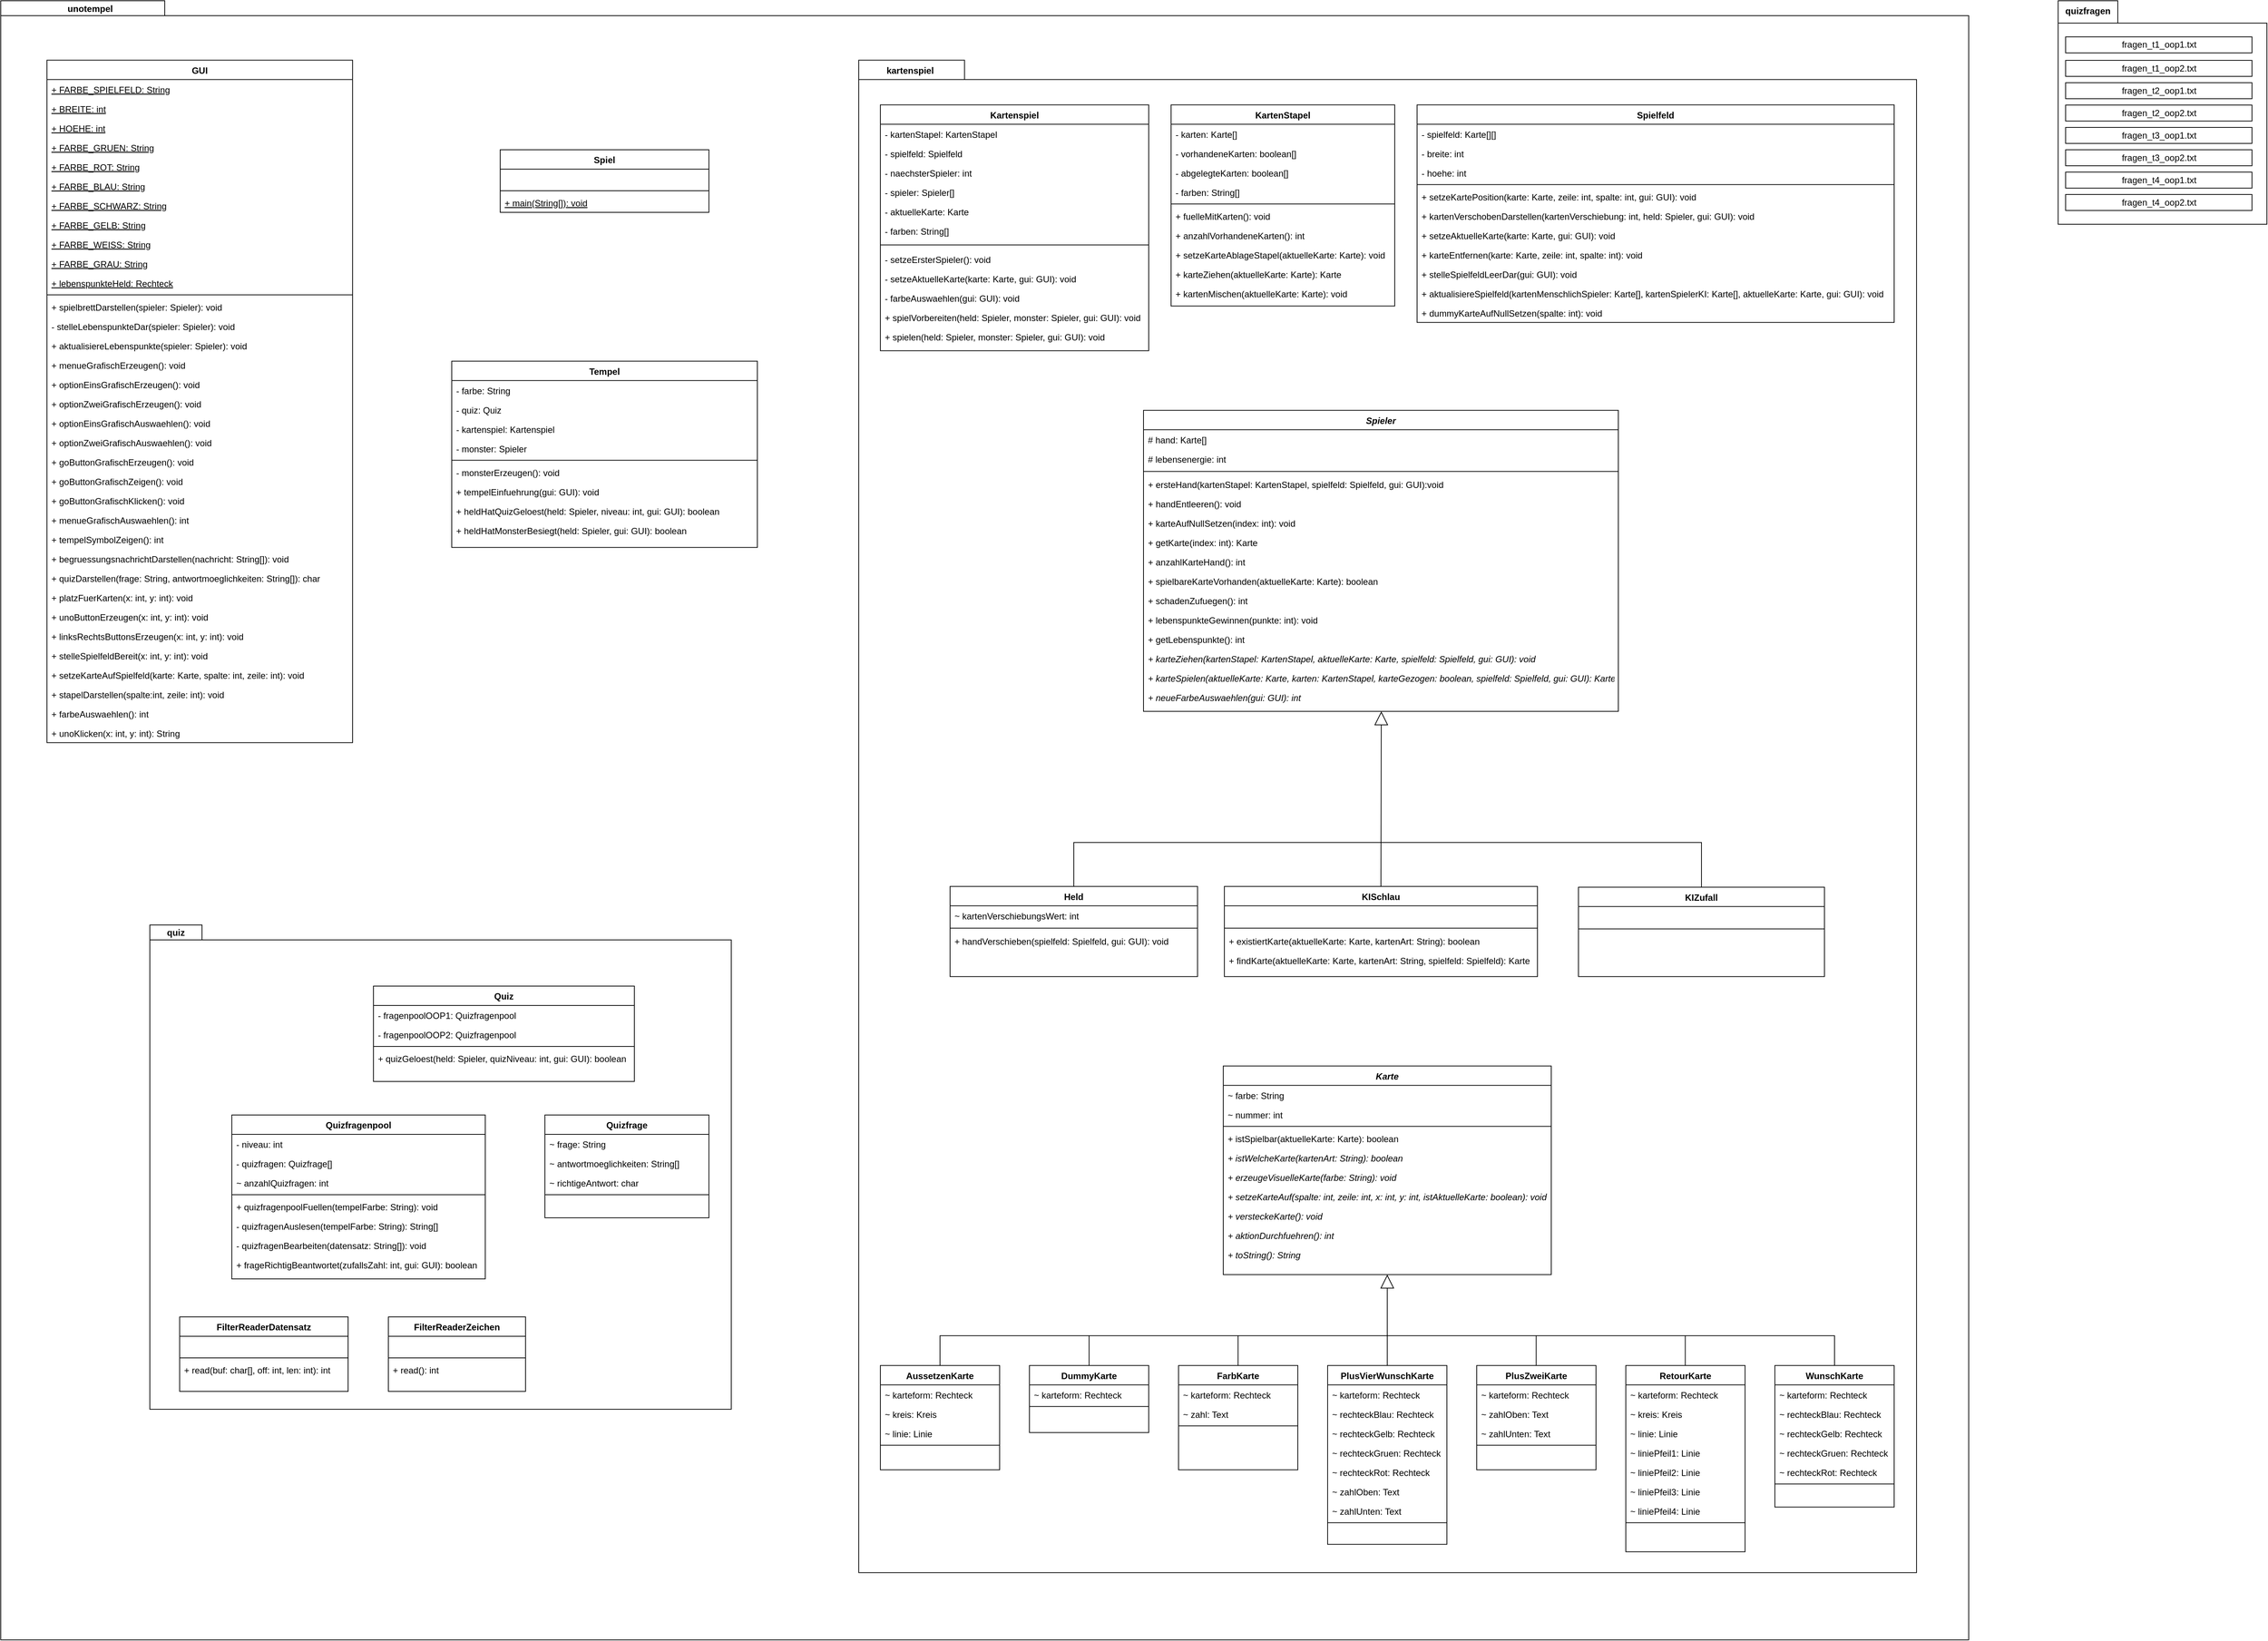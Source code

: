 <mxfile version="16.5.1" type="device"><diagram id="C5RBs43oDa-KdzZeNtuy" name="Page-1"><mxGraphModel dx="2406" dy="2271" grid="1" gridSize="10" guides="1" tooltips="1" connect="1" arrows="1" fold="1" page="1" pageScale="1" pageWidth="827" pageHeight="1169" math="0" shadow="0"><root><mxCell id="WIyWlLk6GJQsqaUBKTNV-0"/><mxCell id="WIyWlLk6GJQsqaUBKTNV-1" parent="WIyWlLk6GJQsqaUBKTNV-0"/><mxCell id="003UNInyPQ_uGT7kz2qh-168" value="" style="shape=folder;fontStyle=1;spacingTop=10;tabWidth=40;tabHeight=20;tabPosition=left;html=1;" parent="WIyWlLk6GJQsqaUBKTNV-1" vertex="1"><mxGeometry x="-770" y="-1120" width="2640" height="2200" as="geometry"/></mxCell><mxCell id="003UNInyPQ_uGT7kz2qh-173" value="unotempel" style="text;align=center;fontStyle=1;verticalAlign=middle;spacingLeft=3;spacingRight=3;strokeColor=none;rotatable=0;points=[[0,0.5],[1,0.5]];portConstraint=eastwest;" parent="WIyWlLk6GJQsqaUBKTNV-1" vertex="1"><mxGeometry x="-760" y="-1120" width="220" height="20" as="geometry"/></mxCell><mxCell id="003UNInyPQ_uGT7kz2qh-184" value="" style="group" parent="WIyWlLk6GJQsqaUBKTNV-1" vertex="1" connectable="0"><mxGeometry x="1990" y="-1120" width="280" height="300" as="geometry"/></mxCell><mxCell id="003UNInyPQ_uGT7kz2qh-174" value="" style="shape=folder;fontStyle=1;spacingTop=10;tabWidth=80;tabHeight=30;tabPosition=left;html=1;" parent="003UNInyPQ_uGT7kz2qh-184" vertex="1"><mxGeometry width="280" height="300" as="geometry"/></mxCell><mxCell id="003UNInyPQ_uGT7kz2qh-175" value="quizfragen" style="text;align=center;fontStyle=1;verticalAlign=middle;spacingLeft=3;spacingRight=3;strokeColor=none;rotatable=0;points=[[0,0.5],[1,0.5]];portConstraint=eastwest;" parent="003UNInyPQ_uGT7kz2qh-184" vertex="1"><mxGeometry width="80" height="26" as="geometry"/></mxCell><mxCell id="003UNInyPQ_uGT7kz2qh-176" value="fragen_t1_oop1.txt" style="html=1;" parent="003UNInyPQ_uGT7kz2qh-184" vertex="1"><mxGeometry x="10" y="48.5" width="250" height="21.5" as="geometry"/></mxCell><mxCell id="003UNInyPQ_uGT7kz2qh-177" value="fragen_t1_oop2.txt" style="html=1;" parent="003UNInyPQ_uGT7kz2qh-184" vertex="1"><mxGeometry x="10" y="80" width="250" height="21.5" as="geometry"/></mxCell><mxCell id="003UNInyPQ_uGT7kz2qh-178" value="fragen_t2_oop1.txt" style="html=1;" parent="003UNInyPQ_uGT7kz2qh-184" vertex="1"><mxGeometry x="10" y="110" width="250" height="21.5" as="geometry"/></mxCell><mxCell id="003UNInyPQ_uGT7kz2qh-179" value="fragen_t2_oop2.txt" style="html=1;" parent="003UNInyPQ_uGT7kz2qh-184" vertex="1"><mxGeometry x="10" y="140" width="250" height="21.5" as="geometry"/></mxCell><mxCell id="003UNInyPQ_uGT7kz2qh-180" value="fragen_t3_oop1.txt" style="html=1;" parent="003UNInyPQ_uGT7kz2qh-184" vertex="1"><mxGeometry x="10" y="170" width="250" height="21.5" as="geometry"/></mxCell><mxCell id="003UNInyPQ_uGT7kz2qh-181" value="fragen_t3_oop2.txt" style="html=1;" parent="003UNInyPQ_uGT7kz2qh-184" vertex="1"><mxGeometry x="10" y="200" width="250" height="21.5" as="geometry"/></mxCell><mxCell id="003UNInyPQ_uGT7kz2qh-182" value="fragen_t4_oop1.txt" style="html=1;" parent="003UNInyPQ_uGT7kz2qh-184" vertex="1"><mxGeometry x="10" y="230" width="250" height="21.5" as="geometry"/></mxCell><mxCell id="003UNInyPQ_uGT7kz2qh-183" value="fragen_t4_oop2.txt" style="html=1;" parent="003UNInyPQ_uGT7kz2qh-184" vertex="1"><mxGeometry x="10" y="260" width="250" height="21.5" as="geometry"/></mxCell><mxCell id="CznVMu0E7REFedOQ9G9X-0" value="GUI" style="swimlane;fontStyle=1;align=center;verticalAlign=top;childLayout=stackLayout;horizontal=1;startSize=26;horizontalStack=0;resizeParent=1;resizeLast=0;collapsible=1;marginBottom=0;rounded=0;shadow=0;strokeWidth=1;" parent="WIyWlLk6GJQsqaUBKTNV-1" vertex="1"><mxGeometry x="-708" y="-1040.25" width="410" height="916" as="geometry"><mxRectangle x="130" y="380" width="160" height="26" as="alternateBounds"/></mxGeometry></mxCell><mxCell id="CznVMu0E7REFedOQ9G9X-1" value="+ FARBE_SPIELFELD: String" style="text;align=left;verticalAlign=top;spacingLeft=4;spacingRight=4;overflow=hidden;rotatable=0;points=[[0,0.5],[1,0.5]];portConstraint=eastwest;rounded=0;shadow=0;html=0;fontStyle=4" parent="CznVMu0E7REFedOQ9G9X-0" vertex="1"><mxGeometry y="26" width="410" height="26" as="geometry"/></mxCell><mxCell id="CznVMu0E7REFedOQ9G9X-2" value="+ BREITE: int" style="text;align=left;verticalAlign=top;spacingLeft=4;spacingRight=4;overflow=hidden;rotatable=0;points=[[0,0.5],[1,0.5]];portConstraint=eastwest;rounded=0;shadow=0;html=0;fontStyle=4" parent="CznVMu0E7REFedOQ9G9X-0" vertex="1"><mxGeometry y="52" width="410" height="26" as="geometry"/></mxCell><mxCell id="CznVMu0E7REFedOQ9G9X-3" value="+ HOEHE: int" style="text;align=left;verticalAlign=top;spacingLeft=4;spacingRight=4;overflow=hidden;rotatable=0;points=[[0,0.5],[1,0.5]];portConstraint=eastwest;rounded=0;shadow=0;html=0;fontStyle=4" parent="CznVMu0E7REFedOQ9G9X-0" vertex="1"><mxGeometry y="78" width="410" height="26" as="geometry"/></mxCell><mxCell id="CznVMu0E7REFedOQ9G9X-4" value="+ FARBE_GRUEN: String" style="text;align=left;verticalAlign=top;spacingLeft=4;spacingRight=4;overflow=hidden;rotatable=0;points=[[0,0.5],[1,0.5]];portConstraint=eastwest;rounded=0;shadow=0;html=0;fontStyle=4" parent="CznVMu0E7REFedOQ9G9X-0" vertex="1"><mxGeometry y="104" width="410" height="26" as="geometry"/></mxCell><mxCell id="CznVMu0E7REFedOQ9G9X-5" value="+ FARBE_ROT: String" style="text;align=left;verticalAlign=top;spacingLeft=4;spacingRight=4;overflow=hidden;rotatable=0;points=[[0,0.5],[1,0.5]];portConstraint=eastwest;rounded=0;shadow=0;html=0;fontStyle=4" parent="CznVMu0E7REFedOQ9G9X-0" vertex="1"><mxGeometry y="130" width="410" height="26" as="geometry"/></mxCell><mxCell id="CznVMu0E7REFedOQ9G9X-6" value="+ FARBE_BLAU: String" style="text;align=left;verticalAlign=top;spacingLeft=4;spacingRight=4;overflow=hidden;rotatable=0;points=[[0,0.5],[1,0.5]];portConstraint=eastwest;rounded=0;shadow=0;html=0;fontStyle=4" parent="CznVMu0E7REFedOQ9G9X-0" vertex="1"><mxGeometry y="156" width="410" height="26" as="geometry"/></mxCell><mxCell id="CznVMu0E7REFedOQ9G9X-7" value="+ FARBE_SCHWARZ: String" style="text;align=left;verticalAlign=top;spacingLeft=4;spacingRight=4;overflow=hidden;rotatable=0;points=[[0,0.5],[1,0.5]];portConstraint=eastwest;rounded=0;shadow=0;html=0;fontStyle=4" parent="CznVMu0E7REFedOQ9G9X-0" vertex="1"><mxGeometry y="182" width="410" height="26" as="geometry"/></mxCell><mxCell id="CznVMu0E7REFedOQ9G9X-8" value="+ FARBE_GELB: String" style="text;align=left;verticalAlign=top;spacingLeft=4;spacingRight=4;overflow=hidden;rotatable=0;points=[[0,0.5],[1,0.5]];portConstraint=eastwest;rounded=0;shadow=0;html=0;fontStyle=4" parent="CznVMu0E7REFedOQ9G9X-0" vertex="1"><mxGeometry y="208" width="410" height="26" as="geometry"/></mxCell><mxCell id="CznVMu0E7REFedOQ9G9X-9" value="+ FARBE_WEISS: String" style="text;align=left;verticalAlign=top;spacingLeft=4;spacingRight=4;overflow=hidden;rotatable=0;points=[[0,0.5],[1,0.5]];portConstraint=eastwest;rounded=0;shadow=0;html=0;fontStyle=4" parent="CznVMu0E7REFedOQ9G9X-0" vertex="1"><mxGeometry y="234" width="410" height="26" as="geometry"/></mxCell><mxCell id="CznVMu0E7REFedOQ9G9X-10" value="+ FARBE_GRAU: String" style="text;align=left;verticalAlign=top;spacingLeft=4;spacingRight=4;overflow=hidden;rotatable=0;points=[[0,0.5],[1,0.5]];portConstraint=eastwest;rounded=0;shadow=0;html=0;fontStyle=4" parent="CznVMu0E7REFedOQ9G9X-0" vertex="1"><mxGeometry y="260" width="410" height="26" as="geometry"/></mxCell><mxCell id="CznVMu0E7REFedOQ9G9X-11" value="+ lebenspunkteHeld: Rechteck" style="text;align=left;verticalAlign=top;spacingLeft=4;spacingRight=4;overflow=hidden;rotatable=0;points=[[0,0.5],[1,0.5]];portConstraint=eastwest;rounded=0;shadow=0;html=0;fontStyle=4" parent="CznVMu0E7REFedOQ9G9X-0" vertex="1"><mxGeometry y="286" width="410" height="26" as="geometry"/></mxCell><mxCell id="CznVMu0E7REFedOQ9G9X-12" value="" style="line;html=1;strokeWidth=1;align=left;verticalAlign=middle;spacingTop=-1;spacingLeft=3;spacingRight=3;rotatable=0;labelPosition=right;points=[];portConstraint=eastwest;" parent="CznVMu0E7REFedOQ9G9X-0" vertex="1"><mxGeometry y="312" width="410" height="6" as="geometry"/></mxCell><mxCell id="CznVMu0E7REFedOQ9G9X-13" value="+ spielbrettDarstellen(spieler: Spieler): void" style="text;align=left;verticalAlign=top;spacingLeft=4;spacingRight=4;overflow=hidden;rotatable=0;points=[[0,0.5],[1,0.5]];portConstraint=eastwest;rounded=0;shadow=0;html=0;" parent="CznVMu0E7REFedOQ9G9X-0" vertex="1"><mxGeometry y="318" width="410" height="26" as="geometry"/></mxCell><mxCell id="CznVMu0E7REFedOQ9G9X-14" value="- stelleLebenspunkteDar(spieler: Spieler): void" style="text;align=left;verticalAlign=top;spacingLeft=4;spacingRight=4;overflow=hidden;rotatable=0;points=[[0,0.5],[1,0.5]];portConstraint=eastwest;rounded=0;shadow=0;html=0;" parent="CznVMu0E7REFedOQ9G9X-0" vertex="1"><mxGeometry y="344" width="410" height="26" as="geometry"/></mxCell><mxCell id="CznVMu0E7REFedOQ9G9X-15" value="+ aktualisiereLebenspunkte(spieler: Spieler): void" style="text;align=left;verticalAlign=top;spacingLeft=4;spacingRight=4;overflow=hidden;rotatable=0;points=[[0,0.5],[1,0.5]];portConstraint=eastwest;rounded=0;shadow=0;html=0;" parent="CznVMu0E7REFedOQ9G9X-0" vertex="1"><mxGeometry y="370" width="410" height="26" as="geometry"/></mxCell><mxCell id="CznVMu0E7REFedOQ9G9X-16" value="+ menueGrafischErzeugen(): void" style="text;align=left;verticalAlign=top;spacingLeft=4;spacingRight=4;overflow=hidden;rotatable=0;points=[[0,0.5],[1,0.5]];portConstraint=eastwest;rounded=0;shadow=0;html=0;" parent="CznVMu0E7REFedOQ9G9X-0" vertex="1"><mxGeometry y="396" width="410" height="26" as="geometry"/></mxCell><mxCell id="CznVMu0E7REFedOQ9G9X-17" value="+ optionEinsGrafischErzeugen(): void" style="text;align=left;verticalAlign=top;spacingLeft=4;spacingRight=4;overflow=hidden;rotatable=0;points=[[0,0.5],[1,0.5]];portConstraint=eastwest;rounded=0;shadow=0;html=0;" parent="CznVMu0E7REFedOQ9G9X-0" vertex="1"><mxGeometry y="422" width="410" height="26" as="geometry"/></mxCell><mxCell id="CznVMu0E7REFedOQ9G9X-18" value="+ optionZweiGrafischErzeugen(): void" style="text;align=left;verticalAlign=top;spacingLeft=4;spacingRight=4;overflow=hidden;rotatable=0;points=[[0,0.5],[1,0.5]];portConstraint=eastwest;rounded=0;shadow=0;html=0;" parent="CznVMu0E7REFedOQ9G9X-0" vertex="1"><mxGeometry y="448" width="410" height="26" as="geometry"/></mxCell><mxCell id="CznVMu0E7REFedOQ9G9X-19" value="+ optionEinsGrafischAuswaehlen(): void" style="text;align=left;verticalAlign=top;spacingLeft=4;spacingRight=4;overflow=hidden;rotatable=0;points=[[0,0.5],[1,0.5]];portConstraint=eastwest;rounded=0;shadow=0;html=0;" parent="CznVMu0E7REFedOQ9G9X-0" vertex="1"><mxGeometry y="474" width="410" height="26" as="geometry"/></mxCell><mxCell id="CznVMu0E7REFedOQ9G9X-20" value="+ optionZweiGrafischAuswaehlen(): void" style="text;align=left;verticalAlign=top;spacingLeft=4;spacingRight=4;overflow=hidden;rotatable=0;points=[[0,0.5],[1,0.5]];portConstraint=eastwest;rounded=0;shadow=0;html=0;" parent="CznVMu0E7REFedOQ9G9X-0" vertex="1"><mxGeometry y="500" width="410" height="26" as="geometry"/></mxCell><mxCell id="CznVMu0E7REFedOQ9G9X-21" value="+ goButtonGrafischErzeugen(): void" style="text;align=left;verticalAlign=top;spacingLeft=4;spacingRight=4;overflow=hidden;rotatable=0;points=[[0,0.5],[1,0.5]];portConstraint=eastwest;rounded=0;shadow=0;html=0;" parent="CznVMu0E7REFedOQ9G9X-0" vertex="1"><mxGeometry y="526" width="410" height="26" as="geometry"/></mxCell><mxCell id="CznVMu0E7REFedOQ9G9X-22" value="+ goButtonGrafischZeigen(): void" style="text;align=left;verticalAlign=top;spacingLeft=4;spacingRight=4;overflow=hidden;rotatable=0;points=[[0,0.5],[1,0.5]];portConstraint=eastwest;rounded=0;shadow=0;html=0;" parent="CznVMu0E7REFedOQ9G9X-0" vertex="1"><mxGeometry y="552" width="410" height="26" as="geometry"/></mxCell><mxCell id="CznVMu0E7REFedOQ9G9X-23" value="+ goButtonGrafischKlicken(): void" style="text;align=left;verticalAlign=top;spacingLeft=4;spacingRight=4;overflow=hidden;rotatable=0;points=[[0,0.5],[1,0.5]];portConstraint=eastwest;rounded=0;shadow=0;html=0;" parent="CznVMu0E7REFedOQ9G9X-0" vertex="1"><mxGeometry y="578" width="410" height="26" as="geometry"/></mxCell><mxCell id="CznVMu0E7REFedOQ9G9X-24" value="+ menueGrafischAuswaehlen(): int" style="text;align=left;verticalAlign=top;spacingLeft=4;spacingRight=4;overflow=hidden;rotatable=0;points=[[0,0.5],[1,0.5]];portConstraint=eastwest;rounded=0;shadow=0;html=0;" parent="CznVMu0E7REFedOQ9G9X-0" vertex="1"><mxGeometry y="604" width="410" height="26" as="geometry"/></mxCell><mxCell id="CznVMu0E7REFedOQ9G9X-25" value="+ tempelSymbolZeigen(): int" style="text;align=left;verticalAlign=top;spacingLeft=4;spacingRight=4;overflow=hidden;rotatable=0;points=[[0,0.5],[1,0.5]];portConstraint=eastwest;rounded=0;shadow=0;html=0;" parent="CznVMu0E7REFedOQ9G9X-0" vertex="1"><mxGeometry y="630" width="410" height="26" as="geometry"/></mxCell><mxCell id="CznVMu0E7REFedOQ9G9X-26" value="+ begruessungsnachrichtDarstellen(nachricht: String[]): void" style="text;align=left;verticalAlign=top;spacingLeft=4;spacingRight=4;overflow=hidden;rotatable=0;points=[[0,0.5],[1,0.5]];portConstraint=eastwest;rounded=0;shadow=0;html=0;" parent="CznVMu0E7REFedOQ9G9X-0" vertex="1"><mxGeometry y="656" width="410" height="26" as="geometry"/></mxCell><mxCell id="CznVMu0E7REFedOQ9G9X-27" value="+ quizDarstellen(frage: String, antwortmoeglichkeiten: String[]): char" style="text;align=left;verticalAlign=top;spacingLeft=4;spacingRight=4;overflow=hidden;rotatable=0;points=[[0,0.5],[1,0.5]];portConstraint=eastwest;rounded=0;shadow=0;html=0;" parent="CznVMu0E7REFedOQ9G9X-0" vertex="1"><mxGeometry y="682" width="410" height="26" as="geometry"/></mxCell><mxCell id="CznVMu0E7REFedOQ9G9X-28" value="+ platzFuerKarten(x: int, y: int): void" style="text;align=left;verticalAlign=top;spacingLeft=4;spacingRight=4;overflow=hidden;rotatable=0;points=[[0,0.5],[1,0.5]];portConstraint=eastwest;rounded=0;shadow=0;html=0;" parent="CznVMu0E7REFedOQ9G9X-0" vertex="1"><mxGeometry y="708" width="410" height="26" as="geometry"/></mxCell><mxCell id="CznVMu0E7REFedOQ9G9X-29" value="+ unoButtonErzeugen(x: int, y: int): void" style="text;align=left;verticalAlign=top;spacingLeft=4;spacingRight=4;overflow=hidden;rotatable=0;points=[[0,0.5],[1,0.5]];portConstraint=eastwest;rounded=0;shadow=0;html=0;" parent="CznVMu0E7REFedOQ9G9X-0" vertex="1"><mxGeometry y="734" width="410" height="26" as="geometry"/></mxCell><mxCell id="CznVMu0E7REFedOQ9G9X-30" value="+ linksRechtsButtonsErzeugen(x: int, y: int): void" style="text;align=left;verticalAlign=top;spacingLeft=4;spacingRight=4;overflow=hidden;rotatable=0;points=[[0,0.5],[1,0.5]];portConstraint=eastwest;rounded=0;shadow=0;html=0;" parent="CznVMu0E7REFedOQ9G9X-0" vertex="1"><mxGeometry y="760" width="410" height="26" as="geometry"/></mxCell><mxCell id="CznVMu0E7REFedOQ9G9X-31" value="+ stelleSpielfeldBereit(x: int, y: int): void" style="text;align=left;verticalAlign=top;spacingLeft=4;spacingRight=4;overflow=hidden;rotatable=0;points=[[0,0.5],[1,0.5]];portConstraint=eastwest;rounded=0;shadow=0;html=0;" parent="CznVMu0E7REFedOQ9G9X-0" vertex="1"><mxGeometry y="786" width="410" height="26" as="geometry"/></mxCell><mxCell id="CznVMu0E7REFedOQ9G9X-32" value="+ setzeKarteAufSpielfeld(karte: Karte, spalte: int, zeile: int): void" style="text;align=left;verticalAlign=top;spacingLeft=4;spacingRight=4;overflow=hidden;rotatable=0;points=[[0,0.5],[1,0.5]];portConstraint=eastwest;rounded=0;shadow=0;html=0;" parent="CznVMu0E7REFedOQ9G9X-0" vertex="1"><mxGeometry y="812" width="410" height="26" as="geometry"/></mxCell><mxCell id="CznVMu0E7REFedOQ9G9X-33" value="+ stapelDarstellen(spalte:int, zeile: int): void" style="text;align=left;verticalAlign=top;spacingLeft=4;spacingRight=4;overflow=hidden;rotatable=0;points=[[0,0.5],[1,0.5]];portConstraint=eastwest;rounded=0;shadow=0;html=0;" parent="CznVMu0E7REFedOQ9G9X-0" vertex="1"><mxGeometry y="838" width="410" height="26" as="geometry"/></mxCell><mxCell id="CznVMu0E7REFedOQ9G9X-34" value="+ farbeAuswaehlen(): int" style="text;align=left;verticalAlign=top;spacingLeft=4;spacingRight=4;overflow=hidden;rotatable=0;points=[[0,0.5],[1,0.5]];portConstraint=eastwest;rounded=0;shadow=0;html=0;" parent="CznVMu0E7REFedOQ9G9X-0" vertex="1"><mxGeometry y="864" width="410" height="26" as="geometry"/></mxCell><mxCell id="CznVMu0E7REFedOQ9G9X-35" value="+ unoKlicken(x: int, y: int): String" style="text;align=left;verticalAlign=top;spacingLeft=4;spacingRight=4;overflow=hidden;rotatable=0;points=[[0,0.5],[1,0.5]];portConstraint=eastwest;rounded=0;shadow=0;html=0;" parent="CznVMu0E7REFedOQ9G9X-0" vertex="1"><mxGeometry y="890" width="410" height="26" as="geometry"/></mxCell><mxCell id="CznVMu0E7REFedOQ9G9X-49" value="Spiel" style="swimlane;fontStyle=1;align=center;verticalAlign=top;childLayout=stackLayout;horizontal=1;startSize=26;horizontalStack=0;resizeParent=1;resizeLast=0;collapsible=1;marginBottom=0;rounded=0;shadow=0;strokeWidth=1;" parent="WIyWlLk6GJQsqaUBKTNV-1" vertex="1"><mxGeometry x="-100" y="-920" width="280" height="84" as="geometry"><mxRectangle x="130" y="380" width="160" height="26" as="alternateBounds"/></mxGeometry></mxCell><mxCell id="CznVMu0E7REFedOQ9G9X-50" value="  " style="text;align=left;verticalAlign=top;spacingLeft=4;spacingRight=4;overflow=hidden;rotatable=0;points=[[0,0.5],[1,0.5]];portConstraint=eastwest;rounded=0;shadow=0;html=0;" parent="CznVMu0E7REFedOQ9G9X-49" vertex="1"><mxGeometry y="26" width="280" height="26" as="geometry"/></mxCell><mxCell id="CznVMu0E7REFedOQ9G9X-51" value="" style="line;html=1;strokeWidth=1;align=left;verticalAlign=middle;spacingTop=-1;spacingLeft=3;spacingRight=3;rotatable=0;labelPosition=right;points=[];portConstraint=eastwest;" parent="CznVMu0E7REFedOQ9G9X-49" vertex="1"><mxGeometry y="52" width="280" height="6" as="geometry"/></mxCell><mxCell id="CznVMu0E7REFedOQ9G9X-52" value="+ main(String[]): void" style="text;align=left;verticalAlign=top;spacingLeft=4;spacingRight=4;overflow=hidden;rotatable=0;points=[[0,0.5],[1,0.5]];portConstraint=eastwest;rounded=0;shadow=0;html=0;fontStyle=4" parent="CznVMu0E7REFedOQ9G9X-49" vertex="1"><mxGeometry y="58" width="280" height="26" as="geometry"/></mxCell><mxCell id="CznVMu0E7REFedOQ9G9X-82" value="" style="shape=folder;fontStyle=1;spacingTop=10;tabWidth=70;tabHeight=20;tabPosition=left;html=1;" parent="WIyWlLk6GJQsqaUBKTNV-1" vertex="1"><mxGeometry x="-570" y="120.5" width="780" height="650" as="geometry"/></mxCell><mxCell id="CznVMu0E7REFedOQ9G9X-83" value="FilterReaderDatensatz" style="swimlane;fontStyle=1;align=center;verticalAlign=top;childLayout=stackLayout;horizontal=1;startSize=26;horizontalStack=0;resizeParent=1;resizeLast=0;collapsible=1;marginBottom=0;rounded=0;shadow=0;strokeWidth=1;" parent="WIyWlLk6GJQsqaUBKTNV-1" vertex="1"><mxGeometry x="-530" y="646.5" width="226" height="100" as="geometry"><mxRectangle x="130" y="380" width="160" height="26" as="alternateBounds"/></mxGeometry></mxCell><mxCell id="CznVMu0E7REFedOQ9G9X-84" value="   " style="text;align=left;verticalAlign=top;spacingLeft=4;spacingRight=4;overflow=hidden;rotatable=0;points=[[0,0.5],[1,0.5]];portConstraint=eastwest;rounded=0;shadow=0;html=0;" parent="CznVMu0E7REFedOQ9G9X-83" vertex="1"><mxGeometry y="26" width="226" height="26" as="geometry"/></mxCell><mxCell id="CznVMu0E7REFedOQ9G9X-85" value="" style="line;html=1;strokeWidth=1;align=left;verticalAlign=middle;spacingTop=-1;spacingLeft=3;spacingRight=3;rotatable=0;labelPosition=right;points=[];portConstraint=eastwest;" parent="CznVMu0E7REFedOQ9G9X-83" vertex="1"><mxGeometry y="52" width="226" height="6" as="geometry"/></mxCell><mxCell id="CznVMu0E7REFedOQ9G9X-86" value="+ read(buf: char[], off: int, len: int): int" style="text;align=left;verticalAlign=top;spacingLeft=4;spacingRight=4;overflow=hidden;rotatable=0;points=[[0,0.5],[1,0.5]];portConstraint=eastwest;rounded=0;shadow=0;html=0;" parent="CznVMu0E7REFedOQ9G9X-83" vertex="1"><mxGeometry y="58" width="226" height="26" as="geometry"/></mxCell><mxCell id="CznVMu0E7REFedOQ9G9X-87" value="FilterReaderZeichen" style="swimlane;fontStyle=1;align=center;verticalAlign=top;childLayout=stackLayout;horizontal=1;startSize=26;horizontalStack=0;resizeParent=1;resizeLast=0;collapsible=1;marginBottom=0;rounded=0;shadow=0;strokeWidth=1;" parent="WIyWlLk6GJQsqaUBKTNV-1" vertex="1"><mxGeometry x="-250" y="646.5" width="184" height="100" as="geometry"><mxRectangle x="130" y="380" width="160" height="26" as="alternateBounds"/></mxGeometry></mxCell><mxCell id="CznVMu0E7REFedOQ9G9X-88" value="  " style="text;align=left;verticalAlign=top;spacingLeft=4;spacingRight=4;overflow=hidden;rotatable=0;points=[[0,0.5],[1,0.5]];portConstraint=eastwest;rounded=0;shadow=0;html=0;" parent="CznVMu0E7REFedOQ9G9X-87" vertex="1"><mxGeometry y="26" width="184" height="26" as="geometry"/></mxCell><mxCell id="CznVMu0E7REFedOQ9G9X-89" value="" style="line;html=1;strokeWidth=1;align=left;verticalAlign=middle;spacingTop=-1;spacingLeft=3;spacingRight=3;rotatable=0;labelPosition=right;points=[];portConstraint=eastwest;" parent="CznVMu0E7REFedOQ9G9X-87" vertex="1"><mxGeometry y="52" width="184" height="6" as="geometry"/></mxCell><mxCell id="CznVMu0E7REFedOQ9G9X-90" value="+ read(): int" style="text;align=left;verticalAlign=top;spacingLeft=4;spacingRight=4;overflow=hidden;rotatable=0;points=[[0,0.5],[1,0.5]];portConstraint=eastwest;rounded=0;shadow=0;html=0;" parent="CznVMu0E7REFedOQ9G9X-87" vertex="1"><mxGeometry y="58" width="184" height="26" as="geometry"/></mxCell><mxCell id="CznVMu0E7REFedOQ9G9X-91" value="Quizfrage" style="swimlane;fontStyle=1;align=center;verticalAlign=top;childLayout=stackLayout;horizontal=1;startSize=26;horizontalStack=0;resizeParent=1;resizeLast=0;collapsible=1;marginBottom=0;rounded=0;shadow=0;strokeWidth=1;" parent="WIyWlLk6GJQsqaUBKTNV-1" vertex="1"><mxGeometry x="-40" y="375.5" width="220" height="138" as="geometry"><mxRectangle x="130" y="380" width="160" height="26" as="alternateBounds"/></mxGeometry></mxCell><mxCell id="CznVMu0E7REFedOQ9G9X-92" value="~ frage: String" style="text;align=left;verticalAlign=top;spacingLeft=4;spacingRight=4;overflow=hidden;rotatable=0;points=[[0,0.5],[1,0.5]];portConstraint=eastwest;" parent="CznVMu0E7REFedOQ9G9X-91" vertex="1"><mxGeometry y="26" width="220" height="26" as="geometry"/></mxCell><mxCell id="CznVMu0E7REFedOQ9G9X-93" value="~ antwortmoeglichkeiten: String[]" style="text;align=left;verticalAlign=top;spacingLeft=4;spacingRight=4;overflow=hidden;rotatable=0;points=[[0,0.5],[1,0.5]];portConstraint=eastwest;rounded=0;shadow=0;html=0;" parent="CznVMu0E7REFedOQ9G9X-91" vertex="1"><mxGeometry y="52" width="220" height="26" as="geometry"/></mxCell><mxCell id="CznVMu0E7REFedOQ9G9X-94" value="~ richtigeAntwort: char" style="text;align=left;verticalAlign=top;spacingLeft=4;spacingRight=4;overflow=hidden;rotatable=0;points=[[0,0.5],[1,0.5]];portConstraint=eastwest;rounded=0;shadow=0;html=0;" parent="CznVMu0E7REFedOQ9G9X-91" vertex="1"><mxGeometry y="78" width="220" height="26" as="geometry"/></mxCell><mxCell id="CznVMu0E7REFedOQ9G9X-95" value="" style="line;html=1;strokeWidth=1;align=left;verticalAlign=middle;spacingTop=-1;spacingLeft=3;spacingRight=3;rotatable=0;labelPosition=right;points=[];portConstraint=eastwest;" parent="CznVMu0E7REFedOQ9G9X-91" vertex="1"><mxGeometry y="104" width="220" height="6" as="geometry"/></mxCell><mxCell id="CznVMu0E7REFedOQ9G9X-96" value="Quizfragenpool" style="swimlane;fontStyle=1;align=center;verticalAlign=top;childLayout=stackLayout;horizontal=1;startSize=26;horizontalStack=0;resizeParent=1;resizeLast=0;collapsible=1;marginBottom=0;rounded=0;shadow=0;strokeWidth=1;" parent="WIyWlLk6GJQsqaUBKTNV-1" vertex="1"><mxGeometry x="-460" y="375.5" width="340" height="220" as="geometry"><mxRectangle x="130" y="380" width="160" height="26" as="alternateBounds"/></mxGeometry></mxCell><mxCell id="CznVMu0E7REFedOQ9G9X-97" value="- niveau: int" style="text;align=left;verticalAlign=top;spacingLeft=4;spacingRight=4;overflow=hidden;rotatable=0;points=[[0,0.5],[1,0.5]];portConstraint=eastwest;" parent="CznVMu0E7REFedOQ9G9X-96" vertex="1"><mxGeometry y="26" width="340" height="26" as="geometry"/></mxCell><mxCell id="CznVMu0E7REFedOQ9G9X-98" value="- quizfragen: Quizfrage[]" style="text;align=left;verticalAlign=top;spacingLeft=4;spacingRight=4;overflow=hidden;rotatable=0;points=[[0,0.5],[1,0.5]];portConstraint=eastwest;rounded=0;shadow=0;html=0;" parent="CznVMu0E7REFedOQ9G9X-96" vertex="1"><mxGeometry y="52" width="340" height="26" as="geometry"/></mxCell><mxCell id="CznVMu0E7REFedOQ9G9X-99" value="~ anzahlQuizfragen: int" style="text;align=left;verticalAlign=top;spacingLeft=4;spacingRight=4;overflow=hidden;rotatable=0;points=[[0,0.5],[1,0.5]];portConstraint=eastwest;rounded=0;shadow=0;html=0;" parent="CznVMu0E7REFedOQ9G9X-96" vertex="1"><mxGeometry y="78" width="340" height="26" as="geometry"/></mxCell><mxCell id="CznVMu0E7REFedOQ9G9X-100" value="" style="line;html=1;strokeWidth=1;align=left;verticalAlign=middle;spacingTop=-1;spacingLeft=3;spacingRight=3;rotatable=0;labelPosition=right;points=[];portConstraint=eastwest;" parent="CznVMu0E7REFedOQ9G9X-96" vertex="1"><mxGeometry y="104" width="340" height="6" as="geometry"/></mxCell><mxCell id="CznVMu0E7REFedOQ9G9X-101" value="+ quizfragenpoolFuellen(tempelFarbe: String): void" style="text;align=left;verticalAlign=top;spacingLeft=4;spacingRight=4;overflow=hidden;rotatable=0;points=[[0,0.5],[1,0.5]];portConstraint=eastwest;rounded=0;shadow=0;html=0;" parent="CznVMu0E7REFedOQ9G9X-96" vertex="1"><mxGeometry y="110" width="340" height="26" as="geometry"/></mxCell><mxCell id="CznVMu0E7REFedOQ9G9X-102" value="- quizfragenAuslesen(tempelFarbe: String): String[]" style="text;align=left;verticalAlign=top;spacingLeft=4;spacingRight=4;overflow=hidden;rotatable=0;points=[[0,0.5],[1,0.5]];portConstraint=eastwest;rounded=0;shadow=0;html=0;" parent="CznVMu0E7REFedOQ9G9X-96" vertex="1"><mxGeometry y="136" width="340" height="26" as="geometry"/></mxCell><mxCell id="CznVMu0E7REFedOQ9G9X-103" value="- quizfragenBearbeiten(datensatz: String[]): void" style="text;align=left;verticalAlign=top;spacingLeft=4;spacingRight=4;overflow=hidden;rotatable=0;points=[[0,0.5],[1,0.5]];portConstraint=eastwest;rounded=0;shadow=0;html=0;" parent="CznVMu0E7REFedOQ9G9X-96" vertex="1"><mxGeometry y="162" width="340" height="26" as="geometry"/></mxCell><mxCell id="CznVMu0E7REFedOQ9G9X-104" value="+ frageRichtigBeantwortet(zufallsZahl: int, gui: GUI): boolean" style="text;align=left;verticalAlign=top;spacingLeft=4;spacingRight=4;overflow=hidden;rotatable=0;points=[[0,0.5],[1,0.5]];portConstraint=eastwest;rounded=0;shadow=0;html=0;" parent="CznVMu0E7REFedOQ9G9X-96" vertex="1"><mxGeometry y="188" width="340" height="26" as="geometry"/></mxCell><mxCell id="CznVMu0E7REFedOQ9G9X-105" value="quiz" style="text;align=center;fontStyle=1;verticalAlign=middle;spacingLeft=3;spacingRight=3;strokeColor=none;rotatable=0;points=[[0,0.5],[1,0.5]];portConstraint=eastwest;" parent="WIyWlLk6GJQsqaUBKTNV-1" vertex="1"><mxGeometry x="-560" y="119" width="50" height="21.5" as="geometry"/></mxCell><mxCell id="CznVMu0E7REFedOQ9G9X-106" value="Quiz" style="swimlane;fontStyle=1;align=center;verticalAlign=top;childLayout=stackLayout;horizontal=1;startSize=26;horizontalStack=0;resizeParent=1;resizeLast=0;collapsible=1;marginBottom=0;rounded=0;shadow=0;strokeWidth=1;" parent="WIyWlLk6GJQsqaUBKTNV-1" vertex="1"><mxGeometry x="-270" y="202.5" width="350" height="128" as="geometry"><mxRectangle x="130" y="380" width="160" height="26" as="alternateBounds"/></mxGeometry></mxCell><mxCell id="CznVMu0E7REFedOQ9G9X-107" value="- fragenpoolOOP1: Quizfragenpool" style="text;align=left;verticalAlign=top;spacingLeft=4;spacingRight=4;overflow=hidden;rotatable=0;points=[[0,0.5],[1,0.5]];portConstraint=eastwest;rounded=0;shadow=0;html=0;" parent="CznVMu0E7REFedOQ9G9X-106" vertex="1"><mxGeometry y="26" width="350" height="26" as="geometry"/></mxCell><mxCell id="CznVMu0E7REFedOQ9G9X-108" value="- fragenpoolOOP2: Quizfragenpool" style="text;align=left;verticalAlign=top;spacingLeft=4;spacingRight=4;overflow=hidden;rotatable=0;points=[[0,0.5],[1,0.5]];portConstraint=eastwest;rounded=0;shadow=0;html=0;" parent="CznVMu0E7REFedOQ9G9X-106" vertex="1"><mxGeometry y="52" width="350" height="26" as="geometry"/></mxCell><mxCell id="CznVMu0E7REFedOQ9G9X-109" value="" style="line;html=1;strokeWidth=1;align=left;verticalAlign=middle;spacingTop=-1;spacingLeft=3;spacingRight=3;rotatable=0;labelPosition=right;points=[];portConstraint=eastwest;" parent="CznVMu0E7REFedOQ9G9X-106" vertex="1"><mxGeometry y="78" width="350" height="6" as="geometry"/></mxCell><mxCell id="CznVMu0E7REFedOQ9G9X-110" value="+ quizGeloest(held: Spieler, quizNiveau: int, gui: GUI): boolean" style="text;align=left;verticalAlign=top;spacingLeft=4;spacingRight=4;overflow=hidden;rotatable=0;points=[[0,0.5],[1,0.5]];portConstraint=eastwest;rounded=0;shadow=0;html=0;" parent="CznVMu0E7REFedOQ9G9X-106" vertex="1"><mxGeometry y="84" width="350" height="26" as="geometry"/></mxCell><mxCell id="CznVMu0E7REFedOQ9G9X-111" value="" style="shape=folder;fontStyle=1;spacingTop=10;tabWidth=40;tabHeight=26;tabPosition=left;html=1;" parent="WIyWlLk6GJQsqaUBKTNV-1" vertex="1"><mxGeometry x="381" y="-1040.25" width="1419" height="2030" as="geometry"/></mxCell><mxCell id="CznVMu0E7REFedOQ9G9X-112" value="Held" style="swimlane;fontStyle=1;align=center;verticalAlign=top;childLayout=stackLayout;horizontal=1;startSize=26;horizontalStack=0;resizeParent=1;resizeLast=0;collapsible=1;marginBottom=0;rounded=0;shadow=0;strokeWidth=1;" parent="WIyWlLk6GJQsqaUBKTNV-1" vertex="1"><mxGeometry x="503.5" y="68.75" width="332" height="121" as="geometry"><mxRectangle x="340" y="380" width="170" height="26" as="alternateBounds"/></mxGeometry></mxCell><mxCell id="CznVMu0E7REFedOQ9G9X-113" value="~ kartenVerschiebungsWert: int" style="text;align=left;verticalAlign=top;spacingLeft=4;spacingRight=4;overflow=hidden;rotatable=0;points=[[0,0.5],[1,0.5]];portConstraint=eastwest;" parent="CznVMu0E7REFedOQ9G9X-112" vertex="1"><mxGeometry y="26" width="332" height="26" as="geometry"/></mxCell><mxCell id="CznVMu0E7REFedOQ9G9X-114" value="" style="line;html=1;strokeWidth=1;align=left;verticalAlign=middle;spacingTop=-1;spacingLeft=3;spacingRight=3;rotatable=0;labelPosition=right;points=[];portConstraint=eastwest;" parent="CznVMu0E7REFedOQ9G9X-112" vertex="1"><mxGeometry y="52" width="332" height="8" as="geometry"/></mxCell><mxCell id="CznVMu0E7REFedOQ9G9X-115" value="+ handVerschieben(spielfeld: Spielfeld, gui: GUI): void" style="text;align=left;verticalAlign=top;spacingLeft=4;spacingRight=4;overflow=hidden;rotatable=0;points=[[0,0.5],[1,0.5]];portConstraint=eastwest;" parent="CznVMu0E7REFedOQ9G9X-112" vertex="1"><mxGeometry y="60" width="332" height="26" as="geometry"/></mxCell><mxCell id="CznVMu0E7REFedOQ9G9X-116" value="Spieler" style="swimlane;fontStyle=3;align=center;verticalAlign=top;childLayout=stackLayout;horizontal=1;startSize=26;horizontalStack=0;resizeParent=1;resizeLast=0;collapsible=1;marginBottom=0;rounded=0;shadow=0;strokeWidth=1;" parent="WIyWlLk6GJQsqaUBKTNV-1" vertex="1"><mxGeometry x="763" y="-570.25" width="637" height="404" as="geometry"><mxRectangle x="340" y="380" width="170" height="26" as="alternateBounds"/></mxGeometry></mxCell><mxCell id="CznVMu0E7REFedOQ9G9X-117" value="# hand: Karte[]" style="text;align=left;verticalAlign=top;spacingLeft=4;spacingRight=4;overflow=hidden;rotatable=0;points=[[0,0.5],[1,0.5]];portConstraint=eastwest;" parent="CznVMu0E7REFedOQ9G9X-116" vertex="1"><mxGeometry y="26" width="637" height="26" as="geometry"/></mxCell><mxCell id="CznVMu0E7REFedOQ9G9X-118" value="# lebensenergie: int" style="text;align=left;verticalAlign=top;spacingLeft=4;spacingRight=4;overflow=hidden;rotatable=0;points=[[0,0.5],[1,0.5]];portConstraint=eastwest;" parent="CznVMu0E7REFedOQ9G9X-116" vertex="1"><mxGeometry y="52" width="637" height="26" as="geometry"/></mxCell><mxCell id="CznVMu0E7REFedOQ9G9X-119" value="" style="line;html=1;strokeWidth=1;align=left;verticalAlign=middle;spacingTop=-1;spacingLeft=3;spacingRight=3;rotatable=0;labelPosition=right;points=[];portConstraint=eastwest;" parent="CznVMu0E7REFedOQ9G9X-116" vertex="1"><mxGeometry y="78" width="637" height="8" as="geometry"/></mxCell><mxCell id="CznVMu0E7REFedOQ9G9X-120" value="+ ersteHand(kartenStapel: KartenStapel, spielfeld: Spielfeld, gui: GUI):void " style="text;align=left;verticalAlign=top;spacingLeft=4;spacingRight=4;overflow=hidden;rotatable=0;points=[[0,0.5],[1,0.5]];portConstraint=eastwest;" parent="CznVMu0E7REFedOQ9G9X-116" vertex="1"><mxGeometry y="86" width="637" height="26" as="geometry"/></mxCell><mxCell id="CznVMu0E7REFedOQ9G9X-121" value="+ handEntleeren(): void" style="text;align=left;verticalAlign=top;spacingLeft=4;spacingRight=4;overflow=hidden;rotatable=0;points=[[0,0.5],[1,0.5]];portConstraint=eastwest;" parent="CznVMu0E7REFedOQ9G9X-116" vertex="1"><mxGeometry y="112" width="637" height="26" as="geometry"/></mxCell><mxCell id="CznVMu0E7REFedOQ9G9X-122" value="+ karteAufNullSetzen(index: int): void" style="text;align=left;verticalAlign=top;spacingLeft=4;spacingRight=4;overflow=hidden;rotatable=0;points=[[0,0.5],[1,0.5]];portConstraint=eastwest;" parent="CznVMu0E7REFedOQ9G9X-116" vertex="1"><mxGeometry y="138" width="637" height="26" as="geometry"/></mxCell><mxCell id="CznVMu0E7REFedOQ9G9X-123" value="+ getKarte(index: int): Karte" style="text;align=left;verticalAlign=top;spacingLeft=4;spacingRight=4;overflow=hidden;rotatable=0;points=[[0,0.5],[1,0.5]];portConstraint=eastwest;" parent="CznVMu0E7REFedOQ9G9X-116" vertex="1"><mxGeometry y="164" width="637" height="26" as="geometry"/></mxCell><mxCell id="CznVMu0E7REFedOQ9G9X-124" value="+ anzahlKarteHand(): int" style="text;align=left;verticalAlign=top;spacingLeft=4;spacingRight=4;overflow=hidden;rotatable=0;points=[[0,0.5],[1,0.5]];portConstraint=eastwest;" parent="CznVMu0E7REFedOQ9G9X-116" vertex="1"><mxGeometry y="190" width="637" height="26" as="geometry"/></mxCell><mxCell id="CznVMu0E7REFedOQ9G9X-125" value="+ spielbareKarteVorhanden(aktuelleKarte: Karte): boolean" style="text;align=left;verticalAlign=top;spacingLeft=4;spacingRight=4;overflow=hidden;rotatable=0;points=[[0,0.5],[1,0.5]];portConstraint=eastwest;" parent="CznVMu0E7REFedOQ9G9X-116" vertex="1"><mxGeometry y="216" width="637" height="26" as="geometry"/></mxCell><mxCell id="CznVMu0E7REFedOQ9G9X-126" value="+ schadenZufuegen(): int" style="text;align=left;verticalAlign=top;spacingLeft=4;spacingRight=4;overflow=hidden;rotatable=0;points=[[0,0.5],[1,0.5]];portConstraint=eastwest;" parent="CznVMu0E7REFedOQ9G9X-116" vertex="1"><mxGeometry y="242" width="637" height="26" as="geometry"/></mxCell><mxCell id="CznVMu0E7REFedOQ9G9X-127" value="+ lebenspunkteGewinnen(punkte: int): void" style="text;align=left;verticalAlign=top;spacingLeft=4;spacingRight=4;overflow=hidden;rotatable=0;points=[[0,0.5],[1,0.5]];portConstraint=eastwest;" parent="CznVMu0E7REFedOQ9G9X-116" vertex="1"><mxGeometry y="268" width="637" height="26" as="geometry"/></mxCell><mxCell id="CznVMu0E7REFedOQ9G9X-128" value="+ getLebenspunkte(): int" style="text;align=left;verticalAlign=top;spacingLeft=4;spacingRight=4;overflow=hidden;rotatable=0;points=[[0,0.5],[1,0.5]];portConstraint=eastwest;" parent="CznVMu0E7REFedOQ9G9X-116" vertex="1"><mxGeometry y="294" width="637" height="26" as="geometry"/></mxCell><mxCell id="CznVMu0E7REFedOQ9G9X-129" value="+ karteZiehen(kartenStapel: KartenStapel, aktuelleKarte: Karte, spielfeld: Spielfeld, gui: GUI): void" style="text;align=left;verticalAlign=top;spacingLeft=4;spacingRight=4;overflow=hidden;rotatable=0;points=[[0,0.5],[1,0.5]];portConstraint=eastwest;fontStyle=2" parent="CznVMu0E7REFedOQ9G9X-116" vertex="1"><mxGeometry y="320" width="637" height="26" as="geometry"/></mxCell><mxCell id="CznVMu0E7REFedOQ9G9X-130" value="+ karteSpielen(aktuelleKarte: Karte, karten: KartenStapel, karteGezogen: boolean, spielfeld: Spielfeld, gui: GUI): Karte" style="text;align=left;verticalAlign=top;spacingLeft=4;spacingRight=4;overflow=hidden;rotatable=0;points=[[0,0.5],[1,0.5]];portConstraint=eastwest;fontStyle=2" parent="CznVMu0E7REFedOQ9G9X-116" vertex="1"><mxGeometry y="346" width="637" height="26" as="geometry"/></mxCell><mxCell id="CznVMu0E7REFedOQ9G9X-131" value="+ neueFarbeAuswaehlen(gui: GUI): int" style="text;align=left;verticalAlign=top;spacingLeft=4;spacingRight=4;overflow=hidden;rotatable=0;points=[[0,0.5],[1,0.5]];portConstraint=eastwest;fontStyle=2" parent="CznVMu0E7REFedOQ9G9X-116" vertex="1"><mxGeometry y="372" width="637" height="26" as="geometry"/></mxCell><mxCell id="CznVMu0E7REFedOQ9G9X-132" value="Karte" style="swimlane;fontStyle=3;align=center;verticalAlign=top;childLayout=stackLayout;horizontal=1;startSize=26;horizontalStack=0;resizeParent=1;resizeLast=0;collapsible=1;marginBottom=0;rounded=0;shadow=0;strokeWidth=1;" parent="WIyWlLk6GJQsqaUBKTNV-1" vertex="1"><mxGeometry x="870" y="309.75" width="440" height="280" as="geometry"><mxRectangle x="130" y="380" width="160" height="26" as="alternateBounds"/></mxGeometry></mxCell><mxCell id="CznVMu0E7REFedOQ9G9X-133" value="~ farbe: String" style="text;align=left;verticalAlign=top;spacingLeft=4;spacingRight=4;overflow=hidden;rotatable=0;points=[[0,0.5],[1,0.5]];portConstraint=eastwest;" parent="CznVMu0E7REFedOQ9G9X-132" vertex="1"><mxGeometry y="26" width="440" height="26" as="geometry"/></mxCell><mxCell id="CznVMu0E7REFedOQ9G9X-134" value="~ nummer: int" style="text;align=left;verticalAlign=top;spacingLeft=4;spacingRight=4;overflow=hidden;rotatable=0;points=[[0,0.5],[1,0.5]];portConstraint=eastwest;rounded=0;shadow=0;html=0;" parent="CznVMu0E7REFedOQ9G9X-132" vertex="1"><mxGeometry y="52" width="440" height="26" as="geometry"/></mxCell><mxCell id="CznVMu0E7REFedOQ9G9X-135" value="" style="line;html=1;strokeWidth=1;align=left;verticalAlign=middle;spacingTop=-1;spacingLeft=3;spacingRight=3;rotatable=0;labelPosition=right;points=[];portConstraint=eastwest;" parent="CznVMu0E7REFedOQ9G9X-132" vertex="1"><mxGeometry y="78" width="440" height="6" as="geometry"/></mxCell><mxCell id="CznVMu0E7REFedOQ9G9X-136" value="+ istSpielbar(aktuelleKarte: Karte): boolean" style="text;align=left;verticalAlign=top;spacingLeft=4;spacingRight=4;overflow=hidden;rotatable=0;points=[[0,0.5],[1,0.5]];portConstraint=eastwest;rounded=0;shadow=0;html=0;" parent="CznVMu0E7REFedOQ9G9X-132" vertex="1"><mxGeometry y="84" width="440" height="26" as="geometry"/></mxCell><mxCell id="CznVMu0E7REFedOQ9G9X-137" value="+ istWelcheKarte(kartenArt: String): boolean" style="text;align=left;verticalAlign=top;spacingLeft=4;spacingRight=4;overflow=hidden;rotatable=0;points=[[0,0.5],[1,0.5]];portConstraint=eastwest;rounded=0;shadow=0;html=0;fontStyle=2" parent="CznVMu0E7REFedOQ9G9X-132" vertex="1"><mxGeometry y="110" width="440" height="26" as="geometry"/></mxCell><mxCell id="CznVMu0E7REFedOQ9G9X-138" value="+ erzeugeVisuelleKarte(farbe: String): void" style="text;align=left;verticalAlign=top;spacingLeft=4;spacingRight=4;overflow=hidden;rotatable=0;points=[[0,0.5],[1,0.5]];portConstraint=eastwest;rounded=0;shadow=0;html=0;fontStyle=2" parent="CznVMu0E7REFedOQ9G9X-132" vertex="1"><mxGeometry y="136" width="440" height="26" as="geometry"/></mxCell><mxCell id="CznVMu0E7REFedOQ9G9X-139" value="+ setzeKarteAuf(spalte: int, zeile: int, x: int, y: int, istAktuelleKarte: boolean): void" style="text;align=left;verticalAlign=top;spacingLeft=4;spacingRight=4;overflow=hidden;rotatable=0;points=[[0,0.5],[1,0.5]];portConstraint=eastwest;rounded=0;shadow=0;html=0;fontStyle=2" parent="CznVMu0E7REFedOQ9G9X-132" vertex="1"><mxGeometry y="162" width="440" height="26" as="geometry"/></mxCell><mxCell id="CznVMu0E7REFedOQ9G9X-140" value="+ versteckeKarte(): void" style="text;align=left;verticalAlign=top;spacingLeft=4;spacingRight=4;overflow=hidden;rotatable=0;points=[[0,0.5],[1,0.5]];portConstraint=eastwest;rounded=0;shadow=0;html=0;fontStyle=2" parent="CznVMu0E7REFedOQ9G9X-132" vertex="1"><mxGeometry y="188" width="440" height="26" as="geometry"/></mxCell><mxCell id="CznVMu0E7REFedOQ9G9X-141" value="+ aktionDurchfuehren(): int" style="text;align=left;verticalAlign=top;spacingLeft=4;spacingRight=4;overflow=hidden;rotatable=0;points=[[0,0.5],[1,0.5]];portConstraint=eastwest;rounded=0;shadow=0;html=0;fontStyle=2" parent="CznVMu0E7REFedOQ9G9X-132" vertex="1"><mxGeometry y="214" width="440" height="26" as="geometry"/></mxCell><mxCell id="CznVMu0E7REFedOQ9G9X-142" value="+ toString(): String" style="text;align=left;verticalAlign=top;spacingLeft=4;spacingRight=4;overflow=hidden;rotatable=0;points=[[0,0.5],[1,0.5]];portConstraint=eastwest;rounded=0;shadow=0;html=0;fontStyle=2" parent="CznVMu0E7REFedOQ9G9X-132" vertex="1"><mxGeometry y="240" width="440" height="26" as="geometry"/></mxCell><mxCell id="CznVMu0E7REFedOQ9G9X-143" value="KISchlau" style="swimlane;fontStyle=1;align=center;verticalAlign=top;childLayout=stackLayout;horizontal=1;startSize=26;horizontalStack=0;resizeParent=1;resizeLast=0;collapsible=1;marginBottom=0;rounded=0;shadow=0;strokeWidth=1;" parent="WIyWlLk6GJQsqaUBKTNV-1" vertex="1"><mxGeometry x="871.5" y="68.75" width="420" height="121" as="geometry"><mxRectangle x="340" y="380" width="170" height="26" as="alternateBounds"/></mxGeometry></mxCell><mxCell id="CznVMu0E7REFedOQ9G9X-144" value="  " style="text;align=left;verticalAlign=top;spacingLeft=4;spacingRight=4;overflow=hidden;rotatable=0;points=[[0,0.5],[1,0.5]];portConstraint=eastwest;" parent="CznVMu0E7REFedOQ9G9X-143" vertex="1"><mxGeometry y="26" width="420" height="26" as="geometry"/></mxCell><mxCell id="CznVMu0E7REFedOQ9G9X-145" value="" style="line;html=1;strokeWidth=1;align=left;verticalAlign=middle;spacingTop=-1;spacingLeft=3;spacingRight=3;rotatable=0;labelPosition=right;points=[];portConstraint=eastwest;" parent="CznVMu0E7REFedOQ9G9X-143" vertex="1"><mxGeometry y="52" width="420" height="8" as="geometry"/></mxCell><mxCell id="CznVMu0E7REFedOQ9G9X-146" value="+ existiertKarte(aktuelleKarte: Karte, kartenArt: String): boolean" style="text;align=left;verticalAlign=top;spacingLeft=4;spacingRight=4;overflow=hidden;rotatable=0;points=[[0,0.5],[1,0.5]];portConstraint=eastwest;" parent="CznVMu0E7REFedOQ9G9X-143" vertex="1"><mxGeometry y="60" width="420" height="26" as="geometry"/></mxCell><mxCell id="CznVMu0E7REFedOQ9G9X-147" value="+ findKarte(aktuelleKarte: Karte, kartenArt: String, spielfeld: Spielfeld): Karte" style="text;align=left;verticalAlign=top;spacingLeft=4;spacingRight=4;overflow=hidden;rotatable=0;points=[[0,0.5],[1,0.5]];portConstraint=eastwest;" parent="CznVMu0E7REFedOQ9G9X-143" vertex="1"><mxGeometry y="86" width="420" height="26" as="geometry"/></mxCell><mxCell id="CznVMu0E7REFedOQ9G9X-148" value="Spielfeld" style="swimlane;fontStyle=1;childLayout=stackLayout;horizontal=1;startSize=26;fillColor=none;horizontalStack=0;resizeParent=1;resizeParentMax=0;resizeLast=0;collapsible=1;marginBottom=0;" parent="WIyWlLk6GJQsqaUBKTNV-1" vertex="1"><mxGeometry x="1130" y="-980.25" width="640" height="292" as="geometry"/></mxCell><mxCell id="CznVMu0E7REFedOQ9G9X-149" value="- spielfeld: Karte[][]" style="text;strokeColor=none;fillColor=none;align=left;verticalAlign=top;spacingLeft=4;spacingRight=4;overflow=hidden;rotatable=0;points=[[0,0.5],[1,0.5]];portConstraint=eastwest;" parent="CznVMu0E7REFedOQ9G9X-148" vertex="1"><mxGeometry y="26" width="640" height="26" as="geometry"/></mxCell><mxCell id="CznVMu0E7REFedOQ9G9X-150" value="- breite: int" style="text;strokeColor=none;fillColor=none;align=left;verticalAlign=top;spacingLeft=4;spacingRight=4;overflow=hidden;rotatable=0;points=[[0,0.5],[1,0.5]];portConstraint=eastwest;" parent="CznVMu0E7REFedOQ9G9X-148" vertex="1"><mxGeometry y="52" width="640" height="26" as="geometry"/></mxCell><mxCell id="CznVMu0E7REFedOQ9G9X-151" value="- hoehe: int" style="text;strokeColor=none;fillColor=none;align=left;verticalAlign=top;spacingLeft=4;spacingRight=4;overflow=hidden;rotatable=0;points=[[0,0.5],[1,0.5]];portConstraint=eastwest;" parent="CznVMu0E7REFedOQ9G9X-148" vertex="1"><mxGeometry y="78" width="640" height="26" as="geometry"/></mxCell><mxCell id="CznVMu0E7REFedOQ9G9X-152" value="" style="line;html=1;strokeWidth=1;align=left;verticalAlign=middle;spacingTop=-1;spacingLeft=3;spacingRight=3;rotatable=0;labelPosition=right;points=[];portConstraint=eastwest;" parent="CznVMu0E7REFedOQ9G9X-148" vertex="1"><mxGeometry y="104" width="640" height="6" as="geometry"/></mxCell><mxCell id="CznVMu0E7REFedOQ9G9X-153" value="+ setzeKartePosition(karte: Karte, zeile: int, spalte: int, gui: GUI): void" style="text;strokeColor=none;fillColor=none;align=left;verticalAlign=top;spacingLeft=4;spacingRight=4;overflow=hidden;rotatable=0;points=[[0,0.5],[1,0.5]];portConstraint=eastwest;" parent="CznVMu0E7REFedOQ9G9X-148" vertex="1"><mxGeometry y="110" width="640" height="26" as="geometry"/></mxCell><mxCell id="CznVMu0E7REFedOQ9G9X-154" value="+ kartenVerschobenDarstellen(kartenVerschiebung: int, held: Spieler, gui: GUI): void" style="text;strokeColor=none;fillColor=none;align=left;verticalAlign=top;spacingLeft=4;spacingRight=4;overflow=hidden;rotatable=0;points=[[0,0.5],[1,0.5]];portConstraint=eastwest;" parent="CznVMu0E7REFedOQ9G9X-148" vertex="1"><mxGeometry y="136" width="640" height="26" as="geometry"/></mxCell><mxCell id="CznVMu0E7REFedOQ9G9X-155" value="+ setzeAktuelleKarte(karte: Karte, gui: GUI): void" style="text;strokeColor=none;fillColor=none;align=left;verticalAlign=top;spacingLeft=4;spacingRight=4;overflow=hidden;rotatable=0;points=[[0,0.5],[1,0.5]];portConstraint=eastwest;" parent="CznVMu0E7REFedOQ9G9X-148" vertex="1"><mxGeometry y="162" width="640" height="26" as="geometry"/></mxCell><mxCell id="CznVMu0E7REFedOQ9G9X-156" value="+ karteEntfernen(karte: Karte, zeile: int, spalte: int): void" style="text;strokeColor=none;fillColor=none;align=left;verticalAlign=top;spacingLeft=4;spacingRight=4;overflow=hidden;rotatable=0;points=[[0,0.5],[1,0.5]];portConstraint=eastwest;" parent="CznVMu0E7REFedOQ9G9X-148" vertex="1"><mxGeometry y="188" width="640" height="26" as="geometry"/></mxCell><mxCell id="CznVMu0E7REFedOQ9G9X-157" value="+ stelleSpielfeldLeerDar(gui: GUI): void" style="text;strokeColor=none;fillColor=none;align=left;verticalAlign=top;spacingLeft=4;spacingRight=4;overflow=hidden;rotatable=0;points=[[0,0.5],[1,0.5]];portConstraint=eastwest;" parent="CznVMu0E7REFedOQ9G9X-148" vertex="1"><mxGeometry y="214" width="640" height="26" as="geometry"/></mxCell><mxCell id="CznVMu0E7REFedOQ9G9X-159" value="+ aktualisiereSpielfeld(kartenMenschlichSpieler: Karte[], kartenSpielerKI: Karte[], aktuelleKarte: Karte, gui: GUI): void" style="text;strokeColor=none;fillColor=none;align=left;verticalAlign=top;spacingLeft=4;spacingRight=4;overflow=hidden;rotatable=0;points=[[0,0.5],[1,0.5]];portConstraint=eastwest;" parent="CznVMu0E7REFedOQ9G9X-148" vertex="1"><mxGeometry y="240" width="640" height="26" as="geometry"/></mxCell><mxCell id="CznVMu0E7REFedOQ9G9X-160" value="+ dummyKarteAufNullSetzen(spalte: int): void" style="text;strokeColor=none;fillColor=none;align=left;verticalAlign=top;spacingLeft=4;spacingRight=4;overflow=hidden;rotatable=0;points=[[0,0.5],[1,0.5]];portConstraint=eastwest;" parent="CznVMu0E7REFedOQ9G9X-148" vertex="1"><mxGeometry y="266" width="640" height="26" as="geometry"/></mxCell><mxCell id="CznVMu0E7REFedOQ9G9X-162" value="DummyKarte" style="swimlane;fontStyle=1;align=center;verticalAlign=top;childLayout=stackLayout;horizontal=1;startSize=26;horizontalStack=0;resizeParent=1;resizeLast=0;collapsible=1;marginBottom=0;rounded=0;shadow=0;strokeWidth=1;" parent="WIyWlLk6GJQsqaUBKTNV-1" vertex="1"><mxGeometry x="610" y="711.75" width="160" height="90" as="geometry"><mxRectangle x="130" y="380" width="160" height="26" as="alternateBounds"/></mxGeometry></mxCell><mxCell id="CznVMu0E7REFedOQ9G9X-163" value="~ karteform: Rechteck" style="text;align=left;verticalAlign=top;spacingLeft=4;spacingRight=4;overflow=hidden;rotatable=0;points=[[0,0.5],[1,0.5]];portConstraint=eastwest;" parent="CznVMu0E7REFedOQ9G9X-162" vertex="1"><mxGeometry y="26" width="160" height="26" as="geometry"/></mxCell><mxCell id="CznVMu0E7REFedOQ9G9X-164" value="" style="line;html=1;strokeWidth=1;align=left;verticalAlign=middle;spacingTop=-1;spacingLeft=3;spacingRight=3;rotatable=0;labelPosition=right;points=[];portConstraint=eastwest;" parent="CznVMu0E7REFedOQ9G9X-162" vertex="1"><mxGeometry y="52" width="160" height="6" as="geometry"/></mxCell><mxCell id="CznVMu0E7REFedOQ9G9X-165" value="   " style="text;align=left;verticalAlign=top;spacingLeft=4;spacingRight=4;overflow=hidden;rotatable=0;points=[[0,0.5],[1,0.5]];portConstraint=eastwest;rounded=0;shadow=0;html=0;" parent="CznVMu0E7REFedOQ9G9X-162" vertex="1"><mxGeometry y="58" width="160" height="26" as="geometry"/></mxCell><mxCell id="CznVMu0E7REFedOQ9G9X-166" style="edgeStyle=orthogonalEdgeStyle;rounded=0;jumpStyle=none;orthogonalLoop=1;jettySize=auto;html=1;endArrow=none;endFill=0;strokeWidth=1;exitX=0.5;exitY=0;exitDx=0;exitDy=0;" parent="WIyWlLk6GJQsqaUBKTNV-1" source="CznVMu0E7REFedOQ9G9X-112" edge="1"><mxGeometry relative="1" as="geometry"><mxPoint x="1081.5" y="9.75" as="targetPoint"/><Array as="points"><mxPoint x="669.5" y="69.75"/><mxPoint x="669.5" y="9.75"/></Array><mxPoint x="669.5" y="59.75" as="sourcePoint"/></mxGeometry></mxCell><mxCell id="CznVMu0E7REFedOQ9G9X-167" value="KIZufall" style="swimlane;fontStyle=1;align=center;verticalAlign=top;childLayout=stackLayout;horizontal=1;startSize=26;horizontalStack=0;resizeParent=1;resizeLast=0;collapsible=1;marginBottom=0;rounded=0;shadow=0;strokeWidth=1;" parent="WIyWlLk6GJQsqaUBKTNV-1" vertex="1"><mxGeometry x="1346.5" y="69.75" width="330" height="120" as="geometry"><mxRectangle x="340" y="380" width="170" height="26" as="alternateBounds"/></mxGeometry></mxCell><mxCell id="CznVMu0E7REFedOQ9G9X-168" value="  " style="text;align=left;verticalAlign=top;spacingLeft=4;spacingRight=4;overflow=hidden;rotatable=0;points=[[0,0.5],[1,0.5]];portConstraint=eastwest;" parent="CznVMu0E7REFedOQ9G9X-167" vertex="1"><mxGeometry y="26" width="330" height="26" as="geometry"/></mxCell><mxCell id="CznVMu0E7REFedOQ9G9X-169" value="" style="line;html=1;strokeWidth=1;align=left;verticalAlign=middle;spacingTop=-1;spacingLeft=3;spacingRight=3;rotatable=0;labelPosition=right;points=[];portConstraint=eastwest;" parent="CznVMu0E7REFedOQ9G9X-167" vertex="1"><mxGeometry y="52" width="330" height="8" as="geometry"/></mxCell><mxCell id="CznVMu0E7REFedOQ9G9X-170" value="&amp;nbsp; &amp;nbsp; &amp;nbsp;" style="text;html=1;align=left;verticalAlign=middle;resizable=0;points=[];autosize=1;strokeColor=none;fillColor=none;" parent="CznVMu0E7REFedOQ9G9X-167" vertex="1"><mxGeometry y="60" width="330" height="20" as="geometry"/></mxCell><mxCell id="CznVMu0E7REFedOQ9G9X-171" value="Kartenspiel&#10;" style="swimlane;fontStyle=1;align=center;verticalAlign=top;childLayout=stackLayout;horizontal=1;startSize=26;horizontalStack=0;resizeParent=1;resizeLast=0;collapsible=1;marginBottom=0;rounded=0;shadow=0;strokeWidth=1;" parent="WIyWlLk6GJQsqaUBKTNV-1" vertex="1"><mxGeometry x="410" y="-980.25" width="360" height="330" as="geometry"><mxRectangle x="230" y="140" width="160" height="26" as="alternateBounds"/></mxGeometry></mxCell><mxCell id="CznVMu0E7REFedOQ9G9X-172" value="- kartenStapel: KartenStapel" style="text;align=left;verticalAlign=top;spacingLeft=4;spacingRight=4;overflow=hidden;rotatable=0;points=[[0,0.5],[1,0.5]];portConstraint=eastwest;rounded=0;shadow=0;html=0;" parent="CznVMu0E7REFedOQ9G9X-171" vertex="1"><mxGeometry y="26" width="360" height="26" as="geometry"/></mxCell><mxCell id="CznVMu0E7REFedOQ9G9X-173" value="- spielfeld: Spielfeld" style="text;align=left;verticalAlign=top;spacingLeft=4;spacingRight=4;overflow=hidden;rotatable=0;points=[[0,0.5],[1,0.5]];portConstraint=eastwest;rounded=0;shadow=0;html=0;" parent="CznVMu0E7REFedOQ9G9X-171" vertex="1"><mxGeometry y="52" width="360" height="26" as="geometry"/></mxCell><mxCell id="CznVMu0E7REFedOQ9G9X-174" value="- naechsterSpieler: int" style="text;align=left;verticalAlign=top;spacingLeft=4;spacingRight=4;overflow=hidden;rotatable=0;points=[[0,0.5],[1,0.5]];portConstraint=eastwest;rounded=0;shadow=0;html=0;" parent="CznVMu0E7REFedOQ9G9X-171" vertex="1"><mxGeometry y="78" width="360" height="26" as="geometry"/></mxCell><mxCell id="CznVMu0E7REFedOQ9G9X-175" value="- spieler: Spieler[]" style="text;align=left;verticalAlign=top;spacingLeft=4;spacingRight=4;overflow=hidden;rotatable=0;points=[[0,0.5],[1,0.5]];portConstraint=eastwest;rounded=0;shadow=0;html=0;" parent="CznVMu0E7REFedOQ9G9X-171" vertex="1"><mxGeometry y="104" width="360" height="26" as="geometry"/></mxCell><mxCell id="CznVMu0E7REFedOQ9G9X-176" value="- aktuelleKarte: Karte" style="text;align=left;verticalAlign=top;spacingLeft=4;spacingRight=4;overflow=hidden;rotatable=0;points=[[0,0.5],[1,0.5]];portConstraint=eastwest;rounded=0;shadow=0;html=0;" parent="CznVMu0E7REFedOQ9G9X-171" vertex="1"><mxGeometry y="130" width="360" height="26" as="geometry"/></mxCell><mxCell id="CznVMu0E7REFedOQ9G9X-177" value="- farben: String[]" style="text;align=left;verticalAlign=top;spacingLeft=4;spacingRight=4;overflow=hidden;rotatable=0;points=[[0,0.5],[1,0.5]];portConstraint=eastwest;rounded=0;shadow=0;html=0;" parent="CznVMu0E7REFedOQ9G9X-171" vertex="1"><mxGeometry y="156" width="360" height="26" as="geometry"/></mxCell><mxCell id="CznVMu0E7REFedOQ9G9X-178" value="" style="line;html=1;strokeWidth=1;align=left;verticalAlign=middle;spacingTop=-1;spacingLeft=3;spacingRight=3;rotatable=0;labelPosition=right;points=[];portConstraint=eastwest;" parent="CznVMu0E7REFedOQ9G9X-171" vertex="1"><mxGeometry y="182" width="360" height="12" as="geometry"/></mxCell><mxCell id="CznVMu0E7REFedOQ9G9X-179" value="- setzeErsterSpieler(): void" style="text;align=left;verticalAlign=top;spacingLeft=4;spacingRight=4;overflow=hidden;rotatable=0;points=[[0,0.5],[1,0.5]];portConstraint=eastwest;rounded=0;shadow=0;html=0;" parent="CznVMu0E7REFedOQ9G9X-171" vertex="1"><mxGeometry y="194" width="360" height="26" as="geometry"/></mxCell><mxCell id="CznVMu0E7REFedOQ9G9X-180" value="- setzeAktuelleKarte(karte: Karte, gui: GUI): void" style="text;align=left;verticalAlign=top;spacingLeft=4;spacingRight=4;overflow=hidden;rotatable=0;points=[[0,0.5],[1,0.5]];portConstraint=eastwest;rounded=0;shadow=0;html=0;" parent="CznVMu0E7REFedOQ9G9X-171" vertex="1"><mxGeometry y="220" width="360" height="26" as="geometry"/></mxCell><mxCell id="CznVMu0E7REFedOQ9G9X-181" value="- farbeAuswaehlen(gui: GUI): void" style="text;align=left;verticalAlign=top;spacingLeft=4;spacingRight=4;overflow=hidden;rotatable=0;points=[[0,0.5],[1,0.5]];portConstraint=eastwest;rounded=0;shadow=0;html=0;" parent="CznVMu0E7REFedOQ9G9X-171" vertex="1"><mxGeometry y="246" width="360" height="26" as="geometry"/></mxCell><mxCell id="CznVMu0E7REFedOQ9G9X-182" value="+ spielVorbereiten(held: Spieler, monster: Spieler, gui: GUI): void" style="text;align=left;verticalAlign=top;spacingLeft=4;spacingRight=4;overflow=hidden;rotatable=0;points=[[0,0.5],[1,0.5]];portConstraint=eastwest;rounded=0;shadow=0;html=0;" parent="CznVMu0E7REFedOQ9G9X-171" vertex="1"><mxGeometry y="272" width="360" height="26" as="geometry"/></mxCell><mxCell id="CznVMu0E7REFedOQ9G9X-183" value="+ spielen(held: Spieler, monster: Spieler, gui: GUI): void" style="text;align=left;verticalAlign=top;spacingLeft=4;spacingRight=4;overflow=hidden;rotatable=0;points=[[0,0.5],[1,0.5]];portConstraint=eastwest;rounded=0;shadow=0;html=0;" parent="CznVMu0E7REFedOQ9G9X-171" vertex="1"><mxGeometry y="298" width="360" height="26" as="geometry"/></mxCell><mxCell id="CznVMu0E7REFedOQ9G9X-184" value="PlusVierWunschKarte" style="swimlane;fontStyle=1;align=center;verticalAlign=top;childLayout=stackLayout;horizontal=1;startSize=26;horizontalStack=0;resizeParent=1;resizeLast=0;collapsible=1;marginBottom=0;rounded=0;shadow=0;strokeWidth=1;" parent="WIyWlLk6GJQsqaUBKTNV-1" vertex="1"><mxGeometry x="1010" y="711.75" width="160" height="240" as="geometry"><mxRectangle x="130" y="380" width="160" height="26" as="alternateBounds"/></mxGeometry></mxCell><mxCell id="CznVMu0E7REFedOQ9G9X-185" value="~ karteform: Rechteck" style="text;align=left;verticalAlign=top;spacingLeft=4;spacingRight=4;overflow=hidden;rotatable=0;points=[[0,0.5],[1,0.5]];portConstraint=eastwest;" parent="CznVMu0E7REFedOQ9G9X-184" vertex="1"><mxGeometry y="26" width="160" height="26" as="geometry"/></mxCell><mxCell id="CznVMu0E7REFedOQ9G9X-186" value="~ rechteckBlau: Rechteck" style="text;align=left;verticalAlign=top;spacingLeft=4;spacingRight=4;overflow=hidden;rotatable=0;points=[[0,0.5],[1,0.5]];portConstraint=eastwest;rounded=0;shadow=0;html=0;" parent="CznVMu0E7REFedOQ9G9X-184" vertex="1"><mxGeometry y="52" width="160" height="26" as="geometry"/></mxCell><mxCell id="CznVMu0E7REFedOQ9G9X-187" value="~ rechteckGelb: Rechteck" style="text;align=left;verticalAlign=top;spacingLeft=4;spacingRight=4;overflow=hidden;rotatable=0;points=[[0,0.5],[1,0.5]];portConstraint=eastwest;rounded=0;shadow=0;html=0;" parent="CznVMu0E7REFedOQ9G9X-184" vertex="1"><mxGeometry y="78" width="160" height="26" as="geometry"/></mxCell><mxCell id="CznVMu0E7REFedOQ9G9X-188" value="~ rechteckGruen: Rechteck" style="text;align=left;verticalAlign=top;spacingLeft=4;spacingRight=4;overflow=hidden;rotatable=0;points=[[0,0.5],[1,0.5]];portConstraint=eastwest;rounded=0;shadow=0;html=0;" parent="CznVMu0E7REFedOQ9G9X-184" vertex="1"><mxGeometry y="104" width="160" height="26" as="geometry"/></mxCell><mxCell id="CznVMu0E7REFedOQ9G9X-189" value="~ rechteckRot: Rechteck" style="text;align=left;verticalAlign=top;spacingLeft=4;spacingRight=4;overflow=hidden;rotatable=0;points=[[0,0.5],[1,0.5]];portConstraint=eastwest;rounded=0;shadow=0;html=0;" parent="CznVMu0E7REFedOQ9G9X-184" vertex="1"><mxGeometry y="130" width="160" height="26" as="geometry"/></mxCell><mxCell id="CznVMu0E7REFedOQ9G9X-190" value="~ zahlOben: Text" style="text;align=left;verticalAlign=top;spacingLeft=4;spacingRight=4;overflow=hidden;rotatable=0;points=[[0,0.5],[1,0.5]];portConstraint=eastwest;rounded=0;shadow=0;html=0;" parent="CznVMu0E7REFedOQ9G9X-184" vertex="1"><mxGeometry y="156" width="160" height="26" as="geometry"/></mxCell><mxCell id="CznVMu0E7REFedOQ9G9X-191" value="~ zahlUnten: Text" style="text;align=left;verticalAlign=top;spacingLeft=4;spacingRight=4;overflow=hidden;rotatable=0;points=[[0,0.5],[1,0.5]];portConstraint=eastwest;rounded=0;shadow=0;html=0;" parent="CznVMu0E7REFedOQ9G9X-184" vertex="1"><mxGeometry y="182" width="160" height="26" as="geometry"/></mxCell><mxCell id="CznVMu0E7REFedOQ9G9X-192" value="" style="line;html=1;strokeWidth=1;align=left;verticalAlign=middle;spacingTop=-1;spacingLeft=3;spacingRight=3;rotatable=0;labelPosition=right;points=[];portConstraint=eastwest;" parent="CznVMu0E7REFedOQ9G9X-184" vertex="1"><mxGeometry y="208" width="160" height="6" as="geometry"/></mxCell><mxCell id="CznVMu0E7REFedOQ9G9X-193" value="  " style="text;align=left;verticalAlign=top;spacingLeft=4;spacingRight=4;overflow=hidden;rotatable=0;points=[[0,0.5],[1,0.5]];portConstraint=eastwest;rounded=0;shadow=0;html=0;" parent="CznVMu0E7REFedOQ9G9X-184" vertex="1"><mxGeometry y="214" width="160" height="26" as="geometry"/></mxCell><mxCell id="CznVMu0E7REFedOQ9G9X-194" value="PlusZweiKarte" style="swimlane;fontStyle=1;align=center;verticalAlign=top;childLayout=stackLayout;horizontal=1;startSize=26;horizontalStack=0;resizeParent=1;resizeLast=0;collapsible=1;marginBottom=0;rounded=0;shadow=0;strokeWidth=1;" parent="WIyWlLk6GJQsqaUBKTNV-1" vertex="1"><mxGeometry x="1210" y="711.75" width="160" height="140" as="geometry"><mxRectangle x="130" y="380" width="160" height="26" as="alternateBounds"/></mxGeometry></mxCell><mxCell id="CznVMu0E7REFedOQ9G9X-195" value="~ karteform: Rechteck" style="text;align=left;verticalAlign=top;spacingLeft=4;spacingRight=4;overflow=hidden;rotatable=0;points=[[0,0.5],[1,0.5]];portConstraint=eastwest;" parent="CznVMu0E7REFedOQ9G9X-194" vertex="1"><mxGeometry y="26" width="160" height="26" as="geometry"/></mxCell><mxCell id="CznVMu0E7REFedOQ9G9X-196" value="~ zahlOben: Text" style="text;align=left;verticalAlign=top;spacingLeft=4;spacingRight=4;overflow=hidden;rotatable=0;points=[[0,0.5],[1,0.5]];portConstraint=eastwest;" parent="CznVMu0E7REFedOQ9G9X-194" vertex="1"><mxGeometry y="52" width="160" height="26" as="geometry"/></mxCell><mxCell id="CznVMu0E7REFedOQ9G9X-197" value="~ zahlUnten: Text" style="text;align=left;verticalAlign=top;spacingLeft=4;spacingRight=4;overflow=hidden;rotatable=0;points=[[0,0.5],[1,0.5]];portConstraint=eastwest;rounded=0;shadow=0;html=0;" parent="CznVMu0E7REFedOQ9G9X-194" vertex="1"><mxGeometry y="78" width="160" height="26" as="geometry"/></mxCell><mxCell id="CznVMu0E7REFedOQ9G9X-198" value="" style="line;html=1;strokeWidth=1;align=left;verticalAlign=middle;spacingTop=-1;spacingLeft=3;spacingRight=3;rotatable=0;labelPosition=right;points=[];portConstraint=eastwest;" parent="CznVMu0E7REFedOQ9G9X-194" vertex="1"><mxGeometry y="104" width="160" height="6" as="geometry"/></mxCell><mxCell id="CznVMu0E7REFedOQ9G9X-199" value="   " style="text;align=left;verticalAlign=top;spacingLeft=4;spacingRight=4;overflow=hidden;rotatable=0;points=[[0,0.5],[1,0.5]];portConstraint=eastwest;rounded=0;shadow=0;html=0;" parent="CznVMu0E7REFedOQ9G9X-194" vertex="1"><mxGeometry y="110" width="160" height="26" as="geometry"/></mxCell><mxCell id="CznVMu0E7REFedOQ9G9X-200" value="AussetzenKarte" style="swimlane;fontStyle=1;align=center;verticalAlign=top;childLayout=stackLayout;horizontal=1;startSize=26;horizontalStack=0;resizeParent=1;resizeLast=0;collapsible=1;marginBottom=0;rounded=0;shadow=0;strokeWidth=1;" parent="WIyWlLk6GJQsqaUBKTNV-1" vertex="1"><mxGeometry x="410" y="711.75" width="160" height="140" as="geometry"><mxRectangle x="130" y="380" width="160" height="26" as="alternateBounds"/></mxGeometry></mxCell><mxCell id="CznVMu0E7REFedOQ9G9X-201" value="~ karteform: Rechteck" style="text;align=left;verticalAlign=top;spacingLeft=4;spacingRight=4;overflow=hidden;rotatable=0;points=[[0,0.5],[1,0.5]];portConstraint=eastwest;" parent="CznVMu0E7REFedOQ9G9X-200" vertex="1"><mxGeometry y="26" width="160" height="26" as="geometry"/></mxCell><mxCell id="CznVMu0E7REFedOQ9G9X-202" value="~ kreis: Kreis" style="text;align=left;verticalAlign=top;spacingLeft=4;spacingRight=4;overflow=hidden;rotatable=0;points=[[0,0.5],[1,0.5]];portConstraint=eastwest;" parent="CznVMu0E7REFedOQ9G9X-200" vertex="1"><mxGeometry y="52" width="160" height="26" as="geometry"/></mxCell><mxCell id="CznVMu0E7REFedOQ9G9X-203" value="~ linie: Linie" style="text;align=left;verticalAlign=top;spacingLeft=4;spacingRight=4;overflow=hidden;rotatable=0;points=[[0,0.5],[1,0.5]];portConstraint=eastwest;rounded=0;shadow=0;html=0;" parent="CznVMu0E7REFedOQ9G9X-200" vertex="1"><mxGeometry y="78" width="160" height="26" as="geometry"/></mxCell><mxCell id="CznVMu0E7REFedOQ9G9X-204" value="" style="line;html=1;strokeWidth=1;align=left;verticalAlign=middle;spacingTop=-1;spacingLeft=3;spacingRight=3;rotatable=0;labelPosition=right;points=[];portConstraint=eastwest;" parent="CznVMu0E7REFedOQ9G9X-200" vertex="1"><mxGeometry y="104" width="160" height="6" as="geometry"/></mxCell><mxCell id="CznVMu0E7REFedOQ9G9X-205" value="   " style="text;align=left;verticalAlign=top;spacingLeft=4;spacingRight=4;overflow=hidden;rotatable=0;points=[[0,0.5],[1,0.5]];portConstraint=eastwest;rounded=0;shadow=0;html=0;" parent="CznVMu0E7REFedOQ9G9X-200" vertex="1"><mxGeometry y="110" width="160" height="26" as="geometry"/></mxCell><mxCell id="CznVMu0E7REFedOQ9G9X-206" value="WunschKarte" style="swimlane;fontStyle=1;align=center;verticalAlign=top;childLayout=stackLayout;horizontal=1;startSize=26;horizontalStack=0;resizeParent=1;resizeLast=0;collapsible=1;marginBottom=0;rounded=0;shadow=0;strokeWidth=1;" parent="WIyWlLk6GJQsqaUBKTNV-1" vertex="1"><mxGeometry x="1610" y="711.75" width="160" height="190" as="geometry"><mxRectangle x="130" y="380" width="160" height="26" as="alternateBounds"/></mxGeometry></mxCell><mxCell id="CznVMu0E7REFedOQ9G9X-207" value="~ karteform: Rechteck" style="text;align=left;verticalAlign=top;spacingLeft=4;spacingRight=4;overflow=hidden;rotatable=0;points=[[0,0.5],[1,0.5]];portConstraint=eastwest;" parent="CznVMu0E7REFedOQ9G9X-206" vertex="1"><mxGeometry y="26" width="160" height="26" as="geometry"/></mxCell><mxCell id="CznVMu0E7REFedOQ9G9X-208" value="~ rechteckBlau: Rechteck" style="text;align=left;verticalAlign=top;spacingLeft=4;spacingRight=4;overflow=hidden;rotatable=0;points=[[0,0.5],[1,0.5]];portConstraint=eastwest;rounded=0;shadow=0;html=0;" parent="CznVMu0E7REFedOQ9G9X-206" vertex="1"><mxGeometry y="52" width="160" height="26" as="geometry"/></mxCell><mxCell id="CznVMu0E7REFedOQ9G9X-209" value="~ rechteckGelb: Rechteck" style="text;align=left;verticalAlign=top;spacingLeft=4;spacingRight=4;overflow=hidden;rotatable=0;points=[[0,0.5],[1,0.5]];portConstraint=eastwest;rounded=0;shadow=0;html=0;" parent="CznVMu0E7REFedOQ9G9X-206" vertex="1"><mxGeometry y="78" width="160" height="26" as="geometry"/></mxCell><mxCell id="CznVMu0E7REFedOQ9G9X-210" value="~ rechteckGruen: Rechteck" style="text;align=left;verticalAlign=top;spacingLeft=4;spacingRight=4;overflow=hidden;rotatable=0;points=[[0,0.5],[1,0.5]];portConstraint=eastwest;rounded=0;shadow=0;html=0;" parent="CznVMu0E7REFedOQ9G9X-206" vertex="1"><mxGeometry y="104" width="160" height="26" as="geometry"/></mxCell><mxCell id="CznVMu0E7REFedOQ9G9X-211" value="~ rechteckRot: Rechteck" style="text;align=left;verticalAlign=top;spacingLeft=4;spacingRight=4;overflow=hidden;rotatable=0;points=[[0,0.5],[1,0.5]];portConstraint=eastwest;rounded=0;shadow=0;html=0;" parent="CznVMu0E7REFedOQ9G9X-206" vertex="1"><mxGeometry y="130" width="160" height="26" as="geometry"/></mxCell><mxCell id="CznVMu0E7REFedOQ9G9X-212" value="" style="line;html=1;strokeWidth=1;align=left;verticalAlign=middle;spacingTop=-1;spacingLeft=3;spacingRight=3;rotatable=0;labelPosition=right;points=[];portConstraint=eastwest;" parent="CznVMu0E7REFedOQ9G9X-206" vertex="1"><mxGeometry y="156" width="160" height="6" as="geometry"/></mxCell><mxCell id="CznVMu0E7REFedOQ9G9X-213" value="  " style="text;align=left;verticalAlign=top;spacingLeft=4;spacingRight=4;overflow=hidden;rotatable=0;points=[[0,0.5],[1,0.5]];portConstraint=eastwest;rounded=0;shadow=0;html=0;" parent="CznVMu0E7REFedOQ9G9X-206" vertex="1"><mxGeometry y="162" width="160" height="26" as="geometry"/></mxCell><mxCell id="CznVMu0E7REFedOQ9G9X-214" value="RetourKarte" style="swimlane;fontStyle=1;align=center;verticalAlign=top;childLayout=stackLayout;horizontal=1;startSize=26;horizontalStack=0;resizeParent=1;resizeLast=0;collapsible=1;marginBottom=0;rounded=0;shadow=0;strokeWidth=1;" parent="WIyWlLk6GJQsqaUBKTNV-1" vertex="1"><mxGeometry x="1410" y="711.75" width="160" height="250" as="geometry"><mxRectangle x="130" y="380" width="160" height="26" as="alternateBounds"/></mxGeometry></mxCell><mxCell id="CznVMu0E7REFedOQ9G9X-215" value="~ karteform: Rechteck" style="text;align=left;verticalAlign=top;spacingLeft=4;spacingRight=4;overflow=hidden;rotatable=0;points=[[0,0.5],[1,0.5]];portConstraint=eastwest;" parent="CznVMu0E7REFedOQ9G9X-214" vertex="1"><mxGeometry y="26" width="160" height="26" as="geometry"/></mxCell><mxCell id="CznVMu0E7REFedOQ9G9X-216" value="~ kreis: Kreis" style="text;align=left;verticalAlign=top;spacingLeft=4;spacingRight=4;overflow=hidden;rotatable=0;points=[[0,0.5],[1,0.5]];portConstraint=eastwest;" parent="CznVMu0E7REFedOQ9G9X-214" vertex="1"><mxGeometry y="52" width="160" height="26" as="geometry"/></mxCell><mxCell id="CznVMu0E7REFedOQ9G9X-217" value="~ linie: Linie" style="text;align=left;verticalAlign=top;spacingLeft=4;spacingRight=4;overflow=hidden;rotatable=0;points=[[0,0.5],[1,0.5]];portConstraint=eastwest;" parent="CznVMu0E7REFedOQ9G9X-214" vertex="1"><mxGeometry y="78" width="160" height="26" as="geometry"/></mxCell><mxCell id="CznVMu0E7REFedOQ9G9X-218" value="~ liniePfeil1: Linie" style="text;align=left;verticalAlign=top;spacingLeft=4;spacingRight=4;overflow=hidden;rotatable=0;points=[[0,0.5],[1,0.5]];portConstraint=eastwest;" parent="CznVMu0E7REFedOQ9G9X-214" vertex="1"><mxGeometry y="104" width="160" height="26" as="geometry"/></mxCell><mxCell id="CznVMu0E7REFedOQ9G9X-219" value="~ liniePfeil2: Linie" style="text;align=left;verticalAlign=top;spacingLeft=4;spacingRight=4;overflow=hidden;rotatable=0;points=[[0,0.5],[1,0.5]];portConstraint=eastwest;" parent="CznVMu0E7REFedOQ9G9X-214" vertex="1"><mxGeometry y="130" width="160" height="26" as="geometry"/></mxCell><mxCell id="CznVMu0E7REFedOQ9G9X-220" value="~ liniePfeil3: Linie" style="text;align=left;verticalAlign=top;spacingLeft=4;spacingRight=4;overflow=hidden;rotatable=0;points=[[0,0.5],[1,0.5]];portConstraint=eastwest;" parent="CznVMu0E7REFedOQ9G9X-214" vertex="1"><mxGeometry y="156" width="160" height="26" as="geometry"/></mxCell><mxCell id="CznVMu0E7REFedOQ9G9X-221" value="~ liniePfeil4: Linie" style="text;align=left;verticalAlign=top;spacingLeft=4;spacingRight=4;overflow=hidden;rotatable=0;points=[[0,0.5],[1,0.5]];portConstraint=eastwest;rounded=0;shadow=0;html=0;" parent="CznVMu0E7REFedOQ9G9X-214" vertex="1"><mxGeometry y="182" width="160" height="26" as="geometry"/></mxCell><mxCell id="CznVMu0E7REFedOQ9G9X-222" value="" style="line;html=1;strokeWidth=1;align=left;verticalAlign=middle;spacingTop=-1;spacingLeft=3;spacingRight=3;rotatable=0;labelPosition=right;points=[];portConstraint=eastwest;" parent="CznVMu0E7REFedOQ9G9X-214" vertex="1"><mxGeometry y="208" width="160" height="6" as="geometry"/></mxCell><mxCell id="CznVMu0E7REFedOQ9G9X-223" value="  " style="text;align=left;verticalAlign=top;spacingLeft=4;spacingRight=4;overflow=hidden;rotatable=0;points=[[0,0.5],[1,0.5]];portConstraint=eastwest;rounded=0;shadow=0;html=0;" parent="CznVMu0E7REFedOQ9G9X-214" vertex="1"><mxGeometry y="214" width="160" height="26" as="geometry"/></mxCell><mxCell id="CznVMu0E7REFedOQ9G9X-224" value="kartenspiel" style="text;align=center;fontStyle=1;verticalAlign=middle;spacingLeft=3;spacingRight=3;strokeColor=none;rotatable=0;points=[[0,0.5],[1,0.5]];portConstraint=eastwest;" parent="WIyWlLk6GJQsqaUBKTNV-1" vertex="1"><mxGeometry x="380" y="-1040.25" width="140" height="26" as="geometry"/></mxCell><mxCell id="CznVMu0E7REFedOQ9G9X-225" value="KartenStapel" style="swimlane;fontStyle=1;align=center;verticalAlign=top;childLayout=stackLayout;horizontal=1;startSize=26;horizontalStack=0;resizeParent=1;resizeLast=0;collapsible=1;marginBottom=0;rounded=0;shadow=0;strokeWidth=1;" parent="WIyWlLk6GJQsqaUBKTNV-1" vertex="1"><mxGeometry x="800" y="-980.25" width="300" height="270" as="geometry"><mxRectangle x="130" y="380" width="160" height="26" as="alternateBounds"/></mxGeometry></mxCell><mxCell id="CznVMu0E7REFedOQ9G9X-226" value="- karten: Karte[]" style="text;align=left;verticalAlign=top;spacingLeft=4;spacingRight=4;overflow=hidden;rotatable=0;points=[[0,0.5],[1,0.5]];portConstraint=eastwest;" parent="CznVMu0E7REFedOQ9G9X-225" vertex="1"><mxGeometry y="26" width="300" height="26" as="geometry"/></mxCell><mxCell id="CznVMu0E7REFedOQ9G9X-227" value="- vorhandeneKarten: boolean[]" style="text;align=left;verticalAlign=top;spacingLeft=4;spacingRight=4;overflow=hidden;rotatable=0;points=[[0,0.5],[1,0.5]];portConstraint=eastwest;rounded=0;shadow=0;html=0;" parent="CznVMu0E7REFedOQ9G9X-225" vertex="1"><mxGeometry y="52" width="300" height="26" as="geometry"/></mxCell><mxCell id="CznVMu0E7REFedOQ9G9X-228" value="- abgelegteKarten: boolean[]" style="text;align=left;verticalAlign=top;spacingLeft=4;spacingRight=4;overflow=hidden;rotatable=0;points=[[0,0.5],[1,0.5]];portConstraint=eastwest;rounded=0;shadow=0;html=0;" parent="CznVMu0E7REFedOQ9G9X-225" vertex="1"><mxGeometry y="78" width="300" height="26" as="geometry"/></mxCell><mxCell id="CznVMu0E7REFedOQ9G9X-229" value="- farben: String[]" style="text;align=left;verticalAlign=top;spacingLeft=4;spacingRight=4;overflow=hidden;rotatable=0;points=[[0,0.5],[1,0.5]];portConstraint=eastwest;rounded=0;shadow=0;html=0;" parent="CznVMu0E7REFedOQ9G9X-225" vertex="1"><mxGeometry y="104" width="300" height="26" as="geometry"/></mxCell><mxCell id="CznVMu0E7REFedOQ9G9X-230" value="" style="line;html=1;strokeWidth=1;align=left;verticalAlign=middle;spacingTop=-1;spacingLeft=3;spacingRight=3;rotatable=0;labelPosition=right;points=[];portConstraint=eastwest;" parent="CznVMu0E7REFedOQ9G9X-225" vertex="1"><mxGeometry y="130" width="300" height="6" as="geometry"/></mxCell><mxCell id="CznVMu0E7REFedOQ9G9X-231" value="+ fuelleMitKarten(): void" style="text;align=left;verticalAlign=top;spacingLeft=4;spacingRight=4;overflow=hidden;rotatable=0;points=[[0,0.5],[1,0.5]];portConstraint=eastwest;rounded=0;shadow=0;html=0;" parent="CznVMu0E7REFedOQ9G9X-225" vertex="1"><mxGeometry y="136" width="300" height="26" as="geometry"/></mxCell><mxCell id="CznVMu0E7REFedOQ9G9X-232" value="+ anzahlVorhandeneKarten(): int" style="text;align=left;verticalAlign=top;spacingLeft=4;spacingRight=4;overflow=hidden;rotatable=0;points=[[0,0.5],[1,0.5]];portConstraint=eastwest;rounded=0;shadow=0;html=0;" parent="CznVMu0E7REFedOQ9G9X-225" vertex="1"><mxGeometry y="162" width="300" height="26" as="geometry"/></mxCell><mxCell id="CznVMu0E7REFedOQ9G9X-233" value="+ setzeKarteAblageStapel(aktuelleKarte: Karte): void" style="text;align=left;verticalAlign=top;spacingLeft=4;spacingRight=4;overflow=hidden;rotatable=0;points=[[0,0.5],[1,0.5]];portConstraint=eastwest;rounded=0;shadow=0;html=0;" parent="CznVMu0E7REFedOQ9G9X-225" vertex="1"><mxGeometry y="188" width="300" height="26" as="geometry"/></mxCell><mxCell id="CznVMu0E7REFedOQ9G9X-234" value="+ karteZiehen(aktuelleKarte: Karte): Karte" style="text;align=left;verticalAlign=top;spacingLeft=4;spacingRight=4;overflow=hidden;rotatable=0;points=[[0,0.5],[1,0.5]];portConstraint=eastwest;rounded=0;shadow=0;html=0;" parent="CznVMu0E7REFedOQ9G9X-225" vertex="1"><mxGeometry y="214" width="300" height="26" as="geometry"/></mxCell><mxCell id="CznVMu0E7REFedOQ9G9X-235" value="+ kartenMischen(aktuelleKarte: Karte): void" style="text;align=left;verticalAlign=top;spacingLeft=4;spacingRight=4;overflow=hidden;rotatable=0;points=[[0,0.5],[1,0.5]];portConstraint=eastwest;rounded=0;shadow=0;html=0;" parent="CznVMu0E7REFedOQ9G9X-225" vertex="1"><mxGeometry y="240" width="300" height="26" as="geometry"/></mxCell><mxCell id="CznVMu0E7REFedOQ9G9X-236" value="" style="endArrow=block;endSize=16;endFill=0;html=1;rounded=0;exitX=0.5;exitY=0;exitDx=0;exitDy=0;" parent="WIyWlLk6GJQsqaUBKTNV-1" source="CznVMu0E7REFedOQ9G9X-143" edge="1"><mxGeometry width="160" relative="1" as="geometry"><mxPoint x="1071.5" y="-70.25" as="sourcePoint"/><mxPoint x="1082" y="-166.25" as="targetPoint"/></mxGeometry></mxCell><mxCell id="CznVMu0E7REFedOQ9G9X-237" value="" style="endArrow=none;html=1;rounded=0;entryX=0.5;entryY=0;entryDx=0;entryDy=0;" parent="WIyWlLk6GJQsqaUBKTNV-1" target="CznVMu0E7REFedOQ9G9X-167" edge="1"><mxGeometry relative="1" as="geometry"><mxPoint x="1081.5" y="9.75" as="sourcePoint"/><mxPoint x="1511.5" y="9.75" as="targetPoint"/><Array as="points"><mxPoint x="1511.5" y="9.75"/></Array></mxGeometry></mxCell><mxCell id="CznVMu0E7REFedOQ9G9X-238" value="" style="endArrow=block;endSize=16;endFill=0;html=1;rounded=0;entryX=0.5;entryY=1;entryDx=0;entryDy=0;exitX=0.5;exitY=0;exitDx=0;exitDy=0;" parent="WIyWlLk6GJQsqaUBKTNV-1" source="CznVMu0E7REFedOQ9G9X-184" target="CznVMu0E7REFedOQ9G9X-132" edge="1"><mxGeometry width="160" relative="1" as="geometry"><mxPoint x="1091" y="671.75" as="sourcePoint"/><mxPoint x="1237" y="749.75" as="targetPoint"/></mxGeometry></mxCell><mxCell id="CznVMu0E7REFedOQ9G9X-239" value="FarbKarte" style="swimlane;fontStyle=1;align=center;verticalAlign=top;childLayout=stackLayout;horizontal=1;startSize=26;horizontalStack=0;resizeParent=1;resizeLast=0;collapsible=1;marginBottom=0;rounded=0;shadow=0;strokeWidth=1;" parent="WIyWlLk6GJQsqaUBKTNV-1" vertex="1"><mxGeometry x="810" y="711.75" width="160" height="140" as="geometry"><mxRectangle x="130" y="380" width="160" height="26" as="alternateBounds"/></mxGeometry></mxCell><mxCell id="CznVMu0E7REFedOQ9G9X-240" value="~ karteform: Rechteck" style="text;align=left;verticalAlign=top;spacingLeft=4;spacingRight=4;overflow=hidden;rotatable=0;points=[[0,0.5],[1,0.5]];portConstraint=eastwest;rounded=0;shadow=0;html=0;" parent="CznVMu0E7REFedOQ9G9X-239" vertex="1"><mxGeometry y="26" width="160" height="26" as="geometry"/></mxCell><mxCell id="CznVMu0E7REFedOQ9G9X-241" value="~ zahl: Text" style="text;align=left;verticalAlign=top;spacingLeft=4;spacingRight=4;overflow=hidden;rotatable=0;points=[[0,0.5],[1,0.5]];portConstraint=eastwest;rounded=0;shadow=0;html=0;" parent="CznVMu0E7REFedOQ9G9X-239" vertex="1"><mxGeometry y="52" width="160" height="26" as="geometry"/></mxCell><mxCell id="CznVMu0E7REFedOQ9G9X-242" value="" style="line;html=1;strokeWidth=1;align=left;verticalAlign=middle;spacingTop=-1;spacingLeft=3;spacingRight=3;rotatable=0;labelPosition=right;points=[];portConstraint=eastwest;" parent="CznVMu0E7REFedOQ9G9X-239" vertex="1"><mxGeometry y="78" width="160" height="6" as="geometry"/></mxCell><mxCell id="CznVMu0E7REFedOQ9G9X-243" value="  " style="text;align=left;verticalAlign=top;spacingLeft=4;spacingRight=4;overflow=hidden;rotatable=0;points=[[0,0.5],[1,0.5]];portConstraint=eastwest;rounded=0;shadow=0;html=0;" parent="CznVMu0E7REFedOQ9G9X-239" vertex="1"><mxGeometry y="84" width="160" height="26" as="geometry"/></mxCell><mxCell id="CznVMu0E7REFedOQ9G9X-244" value="" style="endArrow=none;html=1;rounded=0;exitX=0.5;exitY=0;exitDx=0;exitDy=0;" parent="WIyWlLk6GJQsqaUBKTNV-1" source="CznVMu0E7REFedOQ9G9X-200" edge="1"><mxGeometry relative="1" as="geometry"><mxPoint x="931" y="671.75" as="sourcePoint"/><mxPoint x="1091" y="671.75" as="targetPoint"/><Array as="points"><mxPoint x="490" y="671.75"/></Array></mxGeometry></mxCell><mxCell id="CznVMu0E7REFedOQ9G9X-245" value="" style="endArrow=none;html=1;rounded=0;exitX=0.5;exitY=0;exitDx=0;exitDy=0;" parent="WIyWlLk6GJQsqaUBKTNV-1" source="CznVMu0E7REFedOQ9G9X-162" edge="1"><mxGeometry relative="1" as="geometry"><mxPoint x="701" y="691.75" as="sourcePoint"/><mxPoint x="690" y="671.75" as="targetPoint"/></mxGeometry></mxCell><mxCell id="CznVMu0E7REFedOQ9G9X-246" value="" style="endArrow=none;html=1;rounded=0;exitX=0.5;exitY=0;exitDx=0;exitDy=0;" parent="WIyWlLk6GJQsqaUBKTNV-1" edge="1"><mxGeometry relative="1" as="geometry"><mxPoint x="889.86" y="711.75" as="sourcePoint"/><mxPoint x="889.86" y="671.75" as="targetPoint"/></mxGeometry></mxCell><mxCell id="CznVMu0E7REFedOQ9G9X-247" value="" style="endArrow=none;html=1;rounded=0;entryX=0.5;entryY=0;entryDx=0;entryDy=0;" parent="WIyWlLk6GJQsqaUBKTNV-1" target="CznVMu0E7REFedOQ9G9X-206" edge="1"><mxGeometry relative="1" as="geometry"><mxPoint x="1091" y="671.75" as="sourcePoint"/><mxPoint x="1621" y="681.75" as="targetPoint"/><Array as="points"><mxPoint x="1690" y="671.75"/></Array></mxGeometry></mxCell><mxCell id="CznVMu0E7REFedOQ9G9X-248" value="" style="endArrow=none;html=1;rounded=0;exitX=0.5;exitY=0;exitDx=0;exitDy=0;" parent="WIyWlLk6GJQsqaUBKTNV-1" edge="1"><mxGeometry relative="1" as="geometry"><mxPoint x="1289.76" y="711.75" as="sourcePoint"/><mxPoint x="1289.76" y="671.75" as="targetPoint"/></mxGeometry></mxCell><mxCell id="CznVMu0E7REFedOQ9G9X-249" value="" style="endArrow=none;html=1;rounded=0;exitX=0.5;exitY=0;exitDx=0;exitDy=0;" parent="WIyWlLk6GJQsqaUBKTNV-1" edge="1"><mxGeometry relative="1" as="geometry"><mxPoint x="1489.76" y="711.75" as="sourcePoint"/><mxPoint x="1489.76" y="671.75" as="targetPoint"/></mxGeometry></mxCell><mxCell id="9ZEERVdyqVWLd5gYZooV-10" value="Tempel" style="swimlane;fontStyle=1;align=center;verticalAlign=top;childLayout=stackLayout;horizontal=1;startSize=26;horizontalStack=0;resizeParent=1;resizeLast=0;collapsible=1;marginBottom=0;rounded=0;shadow=0;strokeWidth=1;" parent="WIyWlLk6GJQsqaUBKTNV-1" vertex="1"><mxGeometry x="-165" y="-636.25" width="410" height="250" as="geometry"><mxRectangle x="130" y="380" width="160" height="26" as="alternateBounds"/></mxGeometry></mxCell><mxCell id="9ZEERVdyqVWLd5gYZooV-11" value="- farbe: String" style="text;align=left;verticalAlign=top;spacingLeft=4;spacingRight=4;overflow=hidden;rotatable=0;points=[[0,0.5],[1,0.5]];portConstraint=eastwest;" parent="9ZEERVdyqVWLd5gYZooV-10" vertex="1"><mxGeometry y="26" width="410" height="26" as="geometry"/></mxCell><mxCell id="9ZEERVdyqVWLd5gYZooV-12" value="- quiz: Quiz" style="text;align=left;verticalAlign=top;spacingLeft=4;spacingRight=4;overflow=hidden;rotatable=0;points=[[0,0.5],[1,0.5]];portConstraint=eastwest;rounded=0;shadow=0;html=0;" parent="9ZEERVdyqVWLd5gYZooV-10" vertex="1"><mxGeometry y="52" width="410" height="26" as="geometry"/></mxCell><mxCell id="9ZEERVdyqVWLd5gYZooV-13" value="- kartenspiel: Kartenspiel" style="text;align=left;verticalAlign=top;spacingLeft=4;spacingRight=4;overflow=hidden;rotatable=0;points=[[0,0.5],[1,0.5]];portConstraint=eastwest;rounded=0;shadow=0;html=0;" parent="9ZEERVdyqVWLd5gYZooV-10" vertex="1"><mxGeometry y="78" width="410" height="26" as="geometry"/></mxCell><mxCell id="9ZEERVdyqVWLd5gYZooV-14" value="- monster: Spieler" style="text;align=left;verticalAlign=top;spacingLeft=4;spacingRight=4;overflow=hidden;rotatable=0;points=[[0,0.5],[1,0.5]];portConstraint=eastwest;rounded=0;shadow=0;html=0;" parent="9ZEERVdyqVWLd5gYZooV-10" vertex="1"><mxGeometry y="104" width="410" height="26" as="geometry"/></mxCell><mxCell id="9ZEERVdyqVWLd5gYZooV-15" value="" style="line;html=1;strokeWidth=1;align=left;verticalAlign=middle;spacingTop=-1;spacingLeft=3;spacingRight=3;rotatable=0;labelPosition=right;points=[];portConstraint=eastwest;" parent="9ZEERVdyqVWLd5gYZooV-10" vertex="1"><mxGeometry y="130" width="410" height="6" as="geometry"/></mxCell><mxCell id="9ZEERVdyqVWLd5gYZooV-16" value="- monsterErzeugen(): void" style="text;align=left;verticalAlign=top;spacingLeft=4;spacingRight=4;overflow=hidden;rotatable=0;points=[[0,0.5],[1,0.5]];portConstraint=eastwest;rounded=0;shadow=0;html=0;" parent="9ZEERVdyqVWLd5gYZooV-10" vertex="1"><mxGeometry y="136" width="410" height="26" as="geometry"/></mxCell><mxCell id="9ZEERVdyqVWLd5gYZooV-17" value="+ tempelEinfuehrung(gui: GUI): void" style="text;align=left;verticalAlign=top;spacingLeft=4;spacingRight=4;overflow=hidden;rotatable=0;points=[[0,0.5],[1,0.5]];portConstraint=eastwest;rounded=0;shadow=0;html=0;" parent="9ZEERVdyqVWLd5gYZooV-10" vertex="1"><mxGeometry y="162" width="410" height="26" as="geometry"/></mxCell><mxCell id="9ZEERVdyqVWLd5gYZooV-18" value="+ heldHatQuizGeloest(held: Spieler, niveau: int, gui: GUI): boolean" style="text;align=left;verticalAlign=top;spacingLeft=4;spacingRight=4;overflow=hidden;rotatable=0;points=[[0,0.5],[1,0.5]];portConstraint=eastwest;rounded=0;shadow=0;html=0;" parent="9ZEERVdyqVWLd5gYZooV-10" vertex="1"><mxGeometry y="188" width="410" height="26" as="geometry"/></mxCell><mxCell id="9ZEERVdyqVWLd5gYZooV-19" value="+ heldHatMonsterBesiegt(held: Spieler, gui: GUI): boolean" style="text;align=left;verticalAlign=top;spacingLeft=4;spacingRight=4;overflow=hidden;rotatable=0;points=[[0,0.5],[1,0.5]];portConstraint=eastwest;rounded=0;shadow=0;html=0;" parent="9ZEERVdyqVWLd5gYZooV-10" vertex="1"><mxGeometry y="214" width="410" height="26" as="geometry"/></mxCell></root></mxGraphModel></diagram></mxfile>